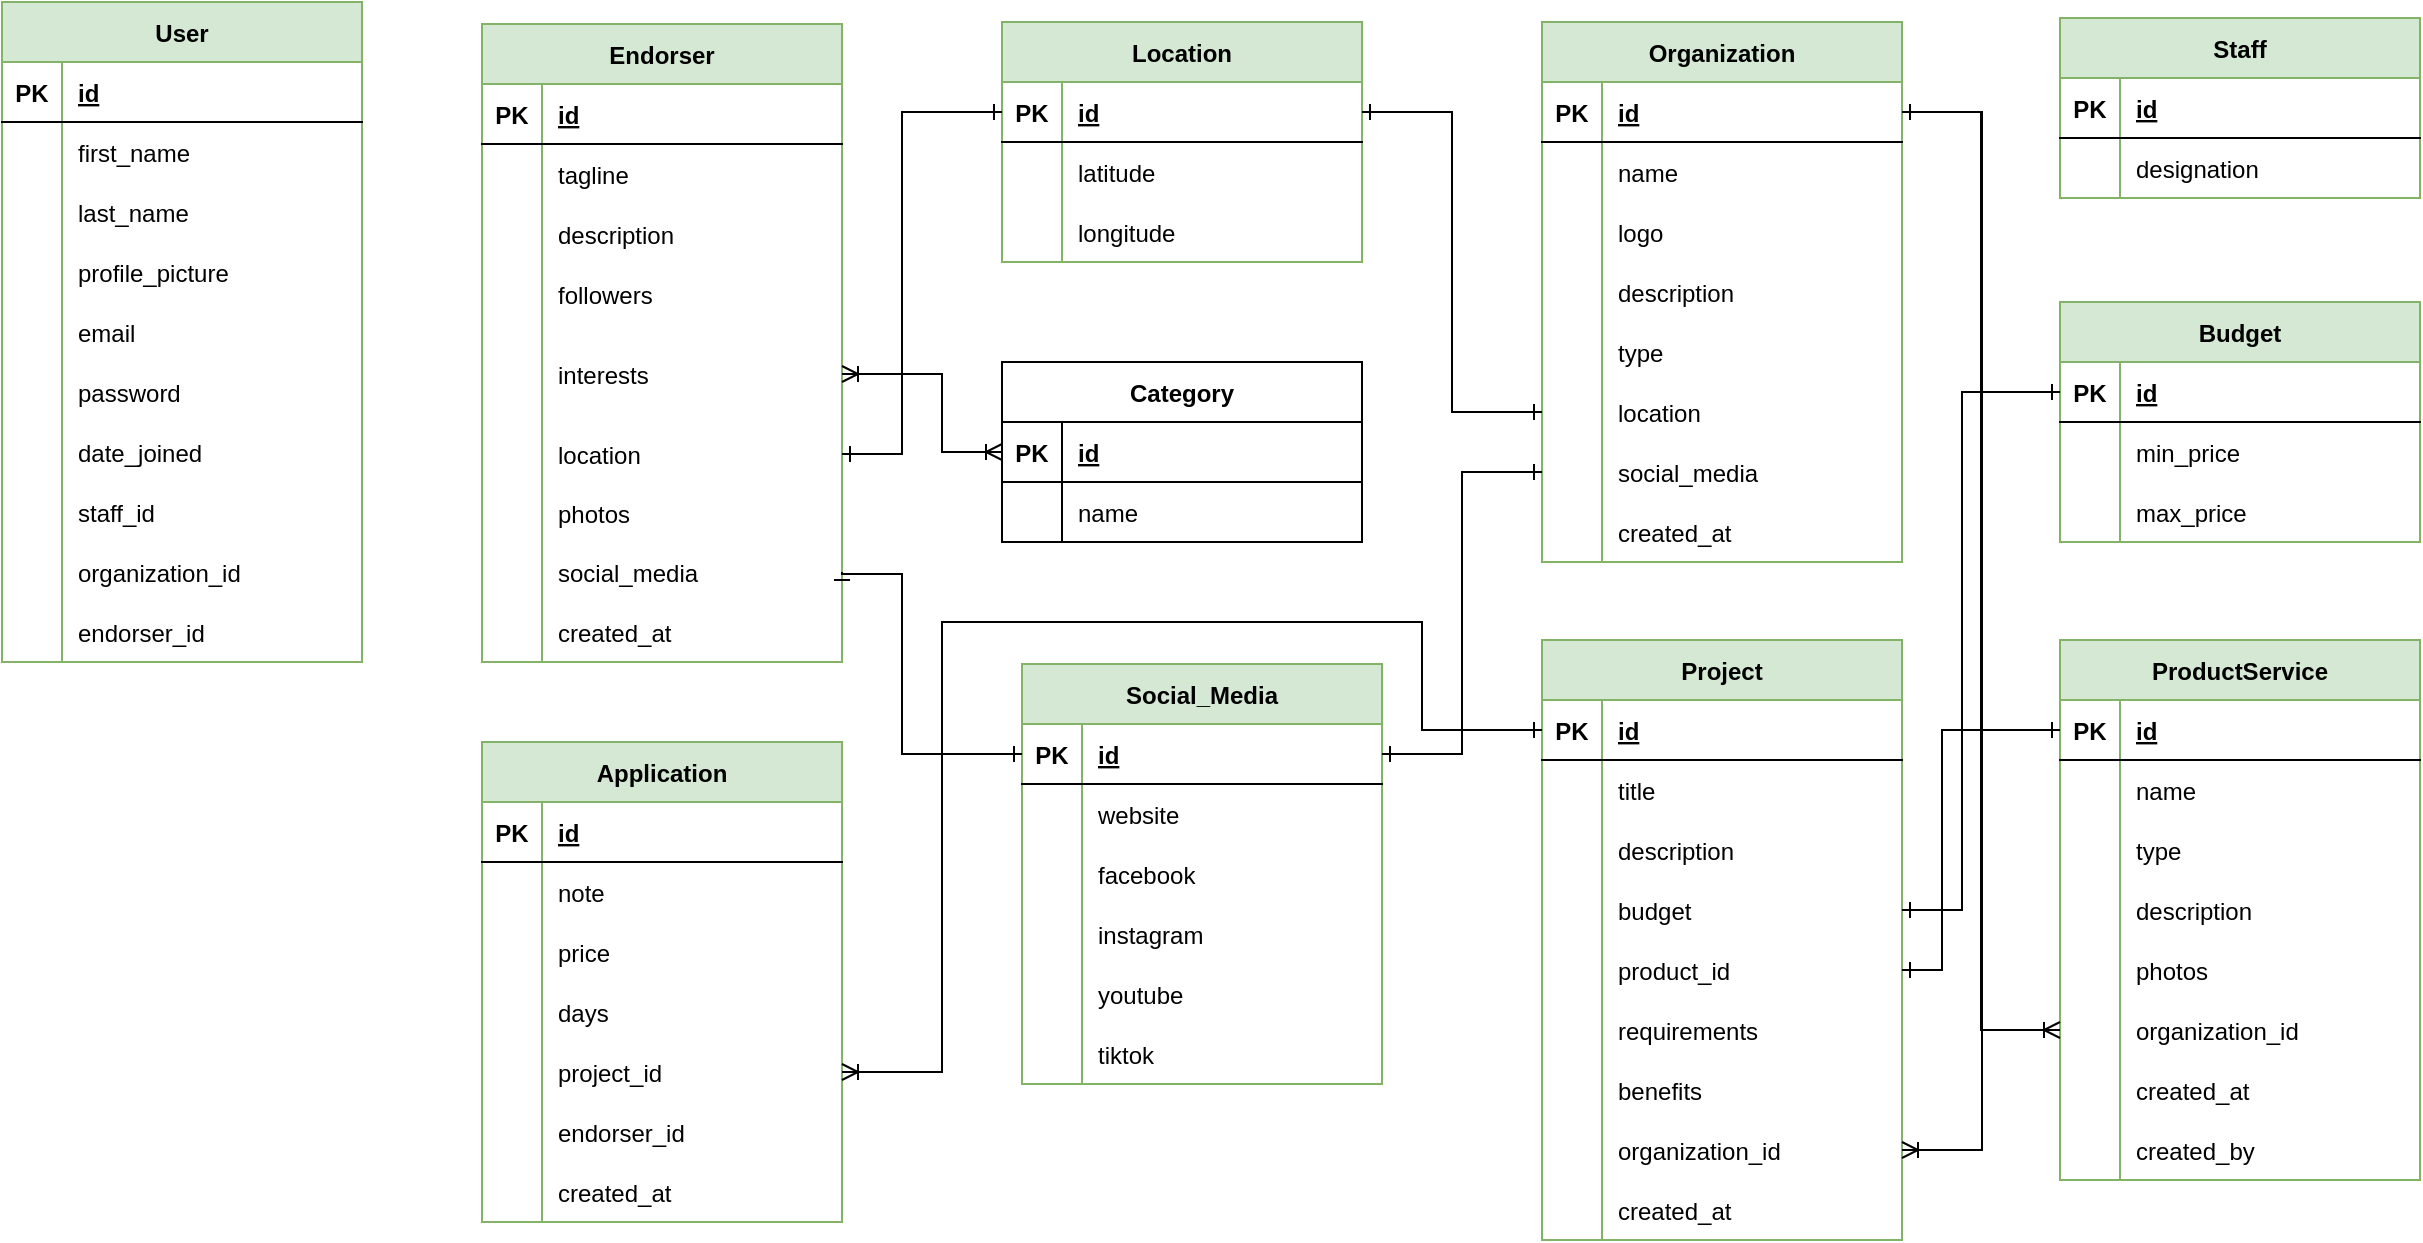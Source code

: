 <mxfile version="20.7.4" type="device"><diagram id="x1gmCWzQt5vzm_PYrzzT" name="Page-1"><mxGraphModel dx="2914" dy="1078" grid="1" gridSize="10" guides="1" tooltips="1" connect="1" arrows="1" fold="1" page="1" pageScale="1" pageWidth="850" pageHeight="1100" math="0" shadow="0"><root><mxCell id="0"/><mxCell id="1" parent="0"/><mxCell id="vpEAaZMxgKAwxqoIpb35-1" value="User" style="shape=table;startSize=30;container=1;collapsible=1;childLayout=tableLayout;fixedRows=1;rowLines=0;fontStyle=1;align=center;resizeLast=1;fillColor=#d5e8d4;strokeColor=#82b366;" vertex="1" parent="1"><mxGeometry x="-30" y="400" width="180" height="330" as="geometry"/></mxCell><mxCell id="vpEAaZMxgKAwxqoIpb35-2" value="" style="shape=tableRow;horizontal=0;startSize=0;swimlaneHead=0;swimlaneBody=0;fillColor=none;collapsible=0;dropTarget=0;points=[[0,0.5],[1,0.5]];portConstraint=eastwest;top=0;left=0;right=0;bottom=1;" vertex="1" parent="vpEAaZMxgKAwxqoIpb35-1"><mxGeometry y="30" width="180" height="30" as="geometry"/></mxCell><mxCell id="vpEAaZMxgKAwxqoIpb35-3" value="PK" style="shape=partialRectangle;connectable=0;fillColor=none;top=0;left=0;bottom=0;right=0;fontStyle=1;overflow=hidden;" vertex="1" parent="vpEAaZMxgKAwxqoIpb35-2"><mxGeometry width="30" height="30" as="geometry"><mxRectangle width="30" height="30" as="alternateBounds"/></mxGeometry></mxCell><mxCell id="vpEAaZMxgKAwxqoIpb35-4" value="id" style="shape=partialRectangle;connectable=0;fillColor=none;top=0;left=0;bottom=0;right=0;align=left;spacingLeft=6;fontStyle=5;overflow=hidden;" vertex="1" parent="vpEAaZMxgKAwxqoIpb35-2"><mxGeometry x="30" width="150" height="30" as="geometry"><mxRectangle width="150" height="30" as="alternateBounds"/></mxGeometry></mxCell><mxCell id="vpEAaZMxgKAwxqoIpb35-5" value="" style="shape=tableRow;horizontal=0;startSize=0;swimlaneHead=0;swimlaneBody=0;fillColor=none;collapsible=0;dropTarget=0;points=[[0,0.5],[1,0.5]];portConstraint=eastwest;top=0;left=0;right=0;bottom=0;" vertex="1" parent="vpEAaZMxgKAwxqoIpb35-1"><mxGeometry y="60" width="180" height="30" as="geometry"/></mxCell><mxCell id="vpEAaZMxgKAwxqoIpb35-6" value="" style="shape=partialRectangle;connectable=0;fillColor=none;top=0;left=0;bottom=0;right=0;editable=1;overflow=hidden;" vertex="1" parent="vpEAaZMxgKAwxqoIpb35-5"><mxGeometry width="30" height="30" as="geometry"><mxRectangle width="30" height="30" as="alternateBounds"/></mxGeometry></mxCell><mxCell id="vpEAaZMxgKAwxqoIpb35-7" value="first_name" style="shape=partialRectangle;connectable=0;fillColor=none;top=0;left=0;bottom=0;right=0;align=left;spacingLeft=6;overflow=hidden;" vertex="1" parent="vpEAaZMxgKAwxqoIpb35-5"><mxGeometry x="30" width="150" height="30" as="geometry"><mxRectangle width="150" height="30" as="alternateBounds"/></mxGeometry></mxCell><mxCell id="vpEAaZMxgKAwxqoIpb35-15" value="" style="shape=tableRow;horizontal=0;startSize=0;swimlaneHead=0;swimlaneBody=0;fillColor=none;collapsible=0;dropTarget=0;points=[[0,0.5],[1,0.5]];portConstraint=eastwest;top=0;left=0;right=0;bottom=0;" vertex="1" parent="vpEAaZMxgKAwxqoIpb35-1"><mxGeometry y="90" width="180" height="30" as="geometry"/></mxCell><mxCell id="vpEAaZMxgKAwxqoIpb35-16" value="" style="shape=partialRectangle;connectable=0;fillColor=none;top=0;left=0;bottom=0;right=0;editable=1;overflow=hidden;" vertex="1" parent="vpEAaZMxgKAwxqoIpb35-15"><mxGeometry width="30" height="30" as="geometry"><mxRectangle width="30" height="30" as="alternateBounds"/></mxGeometry></mxCell><mxCell id="vpEAaZMxgKAwxqoIpb35-17" value="last_name" style="shape=partialRectangle;connectable=0;fillColor=none;top=0;left=0;bottom=0;right=0;align=left;spacingLeft=6;overflow=hidden;" vertex="1" parent="vpEAaZMxgKAwxqoIpb35-15"><mxGeometry x="30" width="150" height="30" as="geometry"><mxRectangle width="150" height="30" as="alternateBounds"/></mxGeometry></mxCell><mxCell id="vpEAaZMxgKAwxqoIpb35-18" value="" style="shape=tableRow;horizontal=0;startSize=0;swimlaneHead=0;swimlaneBody=0;fillColor=none;collapsible=0;dropTarget=0;points=[[0,0.5],[1,0.5]];portConstraint=eastwest;top=0;left=0;right=0;bottom=0;" vertex="1" parent="vpEAaZMxgKAwxqoIpb35-1"><mxGeometry y="120" width="180" height="30" as="geometry"/></mxCell><mxCell id="vpEAaZMxgKAwxqoIpb35-19" value="" style="shape=partialRectangle;connectable=0;fillColor=none;top=0;left=0;bottom=0;right=0;editable=1;overflow=hidden;" vertex="1" parent="vpEAaZMxgKAwxqoIpb35-18"><mxGeometry width="30" height="30" as="geometry"><mxRectangle width="30" height="30" as="alternateBounds"/></mxGeometry></mxCell><mxCell id="vpEAaZMxgKAwxqoIpb35-20" value="profile_picture" style="shape=partialRectangle;connectable=0;fillColor=none;top=0;left=0;bottom=0;right=0;align=left;spacingLeft=6;overflow=hidden;" vertex="1" parent="vpEAaZMxgKAwxqoIpb35-18"><mxGeometry x="30" width="150" height="30" as="geometry"><mxRectangle width="150" height="30" as="alternateBounds"/></mxGeometry></mxCell><mxCell id="vpEAaZMxgKAwxqoIpb35-8" value="" style="shape=tableRow;horizontal=0;startSize=0;swimlaneHead=0;swimlaneBody=0;fillColor=none;collapsible=0;dropTarget=0;points=[[0,0.5],[1,0.5]];portConstraint=eastwest;top=0;left=0;right=0;bottom=0;" vertex="1" parent="vpEAaZMxgKAwxqoIpb35-1"><mxGeometry y="150" width="180" height="30" as="geometry"/></mxCell><mxCell id="vpEAaZMxgKAwxqoIpb35-9" value="" style="shape=partialRectangle;connectable=0;fillColor=none;top=0;left=0;bottom=0;right=0;editable=1;overflow=hidden;" vertex="1" parent="vpEAaZMxgKAwxqoIpb35-8"><mxGeometry width="30" height="30" as="geometry"><mxRectangle width="30" height="30" as="alternateBounds"/></mxGeometry></mxCell><mxCell id="vpEAaZMxgKAwxqoIpb35-10" value="email" style="shape=partialRectangle;connectable=0;fillColor=none;top=0;left=0;bottom=0;right=0;align=left;spacingLeft=6;overflow=hidden;" vertex="1" parent="vpEAaZMxgKAwxqoIpb35-8"><mxGeometry x="30" width="150" height="30" as="geometry"><mxRectangle width="150" height="30" as="alternateBounds"/></mxGeometry></mxCell><mxCell id="vpEAaZMxgKAwxqoIpb35-121" value="" style="shape=tableRow;horizontal=0;startSize=0;swimlaneHead=0;swimlaneBody=0;fillColor=none;collapsible=0;dropTarget=0;points=[[0,0.5],[1,0.5]];portConstraint=eastwest;top=0;left=0;right=0;bottom=0;" vertex="1" parent="vpEAaZMxgKAwxqoIpb35-1"><mxGeometry y="180" width="180" height="30" as="geometry"/></mxCell><mxCell id="vpEAaZMxgKAwxqoIpb35-122" value="" style="shape=partialRectangle;connectable=0;fillColor=none;top=0;left=0;bottom=0;right=0;editable=1;overflow=hidden;" vertex="1" parent="vpEAaZMxgKAwxqoIpb35-121"><mxGeometry width="30" height="30" as="geometry"><mxRectangle width="30" height="30" as="alternateBounds"/></mxGeometry></mxCell><mxCell id="vpEAaZMxgKAwxqoIpb35-123" value="password" style="shape=partialRectangle;connectable=0;fillColor=none;top=0;left=0;bottom=0;right=0;align=left;spacingLeft=6;overflow=hidden;" vertex="1" parent="vpEAaZMxgKAwxqoIpb35-121"><mxGeometry x="30" width="150" height="30" as="geometry"><mxRectangle width="150" height="30" as="alternateBounds"/></mxGeometry></mxCell><mxCell id="vpEAaZMxgKAwxqoIpb35-11" value="" style="shape=tableRow;horizontal=0;startSize=0;swimlaneHead=0;swimlaneBody=0;fillColor=none;collapsible=0;dropTarget=0;points=[[0,0.5],[1,0.5]];portConstraint=eastwest;top=0;left=0;right=0;bottom=0;" vertex="1" parent="vpEAaZMxgKAwxqoIpb35-1"><mxGeometry y="210" width="180" height="30" as="geometry"/></mxCell><mxCell id="vpEAaZMxgKAwxqoIpb35-12" value="" style="shape=partialRectangle;connectable=0;fillColor=none;top=0;left=0;bottom=0;right=0;editable=1;overflow=hidden;" vertex="1" parent="vpEAaZMxgKAwxqoIpb35-11"><mxGeometry width="30" height="30" as="geometry"><mxRectangle width="30" height="30" as="alternateBounds"/></mxGeometry></mxCell><mxCell id="vpEAaZMxgKAwxqoIpb35-13" value="date_joined" style="shape=partialRectangle;connectable=0;fillColor=none;top=0;left=0;bottom=0;right=0;align=left;spacingLeft=6;overflow=hidden;" vertex="1" parent="vpEAaZMxgKAwxqoIpb35-11"><mxGeometry x="30" width="150" height="30" as="geometry"><mxRectangle width="150" height="30" as="alternateBounds"/></mxGeometry></mxCell><mxCell id="vpEAaZMxgKAwxqoIpb35-263" value="" style="shape=tableRow;horizontal=0;startSize=0;swimlaneHead=0;swimlaneBody=0;fillColor=none;collapsible=0;dropTarget=0;points=[[0,0.5],[1,0.5]];portConstraint=eastwest;top=0;left=0;right=0;bottom=0;" vertex="1" parent="vpEAaZMxgKAwxqoIpb35-1"><mxGeometry y="240" width="180" height="30" as="geometry"/></mxCell><mxCell id="vpEAaZMxgKAwxqoIpb35-264" value="" style="shape=partialRectangle;connectable=0;fillColor=none;top=0;left=0;bottom=0;right=0;editable=1;overflow=hidden;" vertex="1" parent="vpEAaZMxgKAwxqoIpb35-263"><mxGeometry width="30" height="30" as="geometry"><mxRectangle width="30" height="30" as="alternateBounds"/></mxGeometry></mxCell><mxCell id="vpEAaZMxgKAwxqoIpb35-265" value="staff_id" style="shape=partialRectangle;connectable=0;fillColor=none;top=0;left=0;bottom=0;right=0;align=left;spacingLeft=6;overflow=hidden;" vertex="1" parent="vpEAaZMxgKAwxqoIpb35-263"><mxGeometry x="30" width="150" height="30" as="geometry"><mxRectangle width="150" height="30" as="alternateBounds"/></mxGeometry></mxCell><mxCell id="vpEAaZMxgKAwxqoIpb35-258" value="" style="shape=tableRow;horizontal=0;startSize=0;swimlaneHead=0;swimlaneBody=0;fillColor=none;collapsible=0;dropTarget=0;points=[[0,0.5],[1,0.5]];portConstraint=eastwest;top=0;left=0;right=0;bottom=0;" vertex="1" parent="vpEAaZMxgKAwxqoIpb35-1"><mxGeometry y="270" width="180" height="30" as="geometry"/></mxCell><mxCell id="vpEAaZMxgKAwxqoIpb35-259" value="" style="shape=partialRectangle;connectable=0;fillColor=none;top=0;left=0;bottom=0;right=0;editable=1;overflow=hidden;" vertex="1" parent="vpEAaZMxgKAwxqoIpb35-258"><mxGeometry width="30" height="30" as="geometry"><mxRectangle width="30" height="30" as="alternateBounds"/></mxGeometry></mxCell><mxCell id="vpEAaZMxgKAwxqoIpb35-260" value="organization_id" style="shape=partialRectangle;connectable=0;fillColor=none;top=0;left=0;bottom=0;right=0;align=left;spacingLeft=6;overflow=hidden;" vertex="1" parent="vpEAaZMxgKAwxqoIpb35-258"><mxGeometry x="30" width="150" height="30" as="geometry"><mxRectangle width="150" height="30" as="alternateBounds"/></mxGeometry></mxCell><mxCell id="vpEAaZMxgKAwxqoIpb35-255" value="" style="shape=tableRow;horizontal=0;startSize=0;swimlaneHead=0;swimlaneBody=0;fillColor=none;collapsible=0;dropTarget=0;points=[[0,0.5],[1,0.5]];portConstraint=eastwest;top=0;left=0;right=0;bottom=0;" vertex="1" parent="vpEAaZMxgKAwxqoIpb35-1"><mxGeometry y="300" width="180" height="30" as="geometry"/></mxCell><mxCell id="vpEAaZMxgKAwxqoIpb35-256" value="" style="shape=partialRectangle;connectable=0;fillColor=none;top=0;left=0;bottom=0;right=0;editable=1;overflow=hidden;" vertex="1" parent="vpEAaZMxgKAwxqoIpb35-255"><mxGeometry width="30" height="30" as="geometry"><mxRectangle width="30" height="30" as="alternateBounds"/></mxGeometry></mxCell><mxCell id="vpEAaZMxgKAwxqoIpb35-257" value="endorser_id" style="shape=partialRectangle;connectable=0;fillColor=none;top=0;left=0;bottom=0;right=0;align=left;spacingLeft=6;overflow=hidden;" vertex="1" parent="vpEAaZMxgKAwxqoIpb35-255"><mxGeometry x="30" width="150" height="30" as="geometry"><mxRectangle width="150" height="30" as="alternateBounds"/></mxGeometry></mxCell><mxCell id="vpEAaZMxgKAwxqoIpb35-21" value="Organization" style="shape=table;startSize=30;container=1;collapsible=1;childLayout=tableLayout;fixedRows=1;rowLines=0;fontStyle=1;align=center;resizeLast=1;fillColor=#d5e8d4;strokeColor=#82b366;" vertex="1" parent="1"><mxGeometry x="740" y="410" width="180" height="270" as="geometry"/></mxCell><mxCell id="vpEAaZMxgKAwxqoIpb35-22" value="" style="shape=tableRow;horizontal=0;startSize=0;swimlaneHead=0;swimlaneBody=0;fillColor=none;collapsible=0;dropTarget=0;points=[[0,0.5],[1,0.5]];portConstraint=eastwest;top=0;left=0;right=0;bottom=1;" vertex="1" parent="vpEAaZMxgKAwxqoIpb35-21"><mxGeometry y="30" width="180" height="30" as="geometry"/></mxCell><mxCell id="vpEAaZMxgKAwxqoIpb35-23" value="PK" style="shape=partialRectangle;connectable=0;fillColor=none;top=0;left=0;bottom=0;right=0;fontStyle=1;overflow=hidden;" vertex="1" parent="vpEAaZMxgKAwxqoIpb35-22"><mxGeometry width="30" height="30" as="geometry"><mxRectangle width="30" height="30" as="alternateBounds"/></mxGeometry></mxCell><mxCell id="vpEAaZMxgKAwxqoIpb35-24" value="id" style="shape=partialRectangle;connectable=0;fillColor=none;top=0;left=0;bottom=0;right=0;align=left;spacingLeft=6;fontStyle=5;overflow=hidden;" vertex="1" parent="vpEAaZMxgKAwxqoIpb35-22"><mxGeometry x="30" width="150" height="30" as="geometry"><mxRectangle width="150" height="30" as="alternateBounds"/></mxGeometry></mxCell><mxCell id="vpEAaZMxgKAwxqoIpb35-25" value="" style="shape=tableRow;horizontal=0;startSize=0;swimlaneHead=0;swimlaneBody=0;fillColor=none;collapsible=0;dropTarget=0;points=[[0,0.5],[1,0.5]];portConstraint=eastwest;top=0;left=0;right=0;bottom=0;" vertex="1" parent="vpEAaZMxgKAwxqoIpb35-21"><mxGeometry y="60" width="180" height="30" as="geometry"/></mxCell><mxCell id="vpEAaZMxgKAwxqoIpb35-26" value="" style="shape=partialRectangle;connectable=0;fillColor=none;top=0;left=0;bottom=0;right=0;editable=1;overflow=hidden;" vertex="1" parent="vpEAaZMxgKAwxqoIpb35-25"><mxGeometry width="30" height="30" as="geometry"><mxRectangle width="30" height="30" as="alternateBounds"/></mxGeometry></mxCell><mxCell id="vpEAaZMxgKAwxqoIpb35-27" value="name" style="shape=partialRectangle;connectable=0;fillColor=none;top=0;left=0;bottom=0;right=0;align=left;spacingLeft=6;overflow=hidden;" vertex="1" parent="vpEAaZMxgKAwxqoIpb35-25"><mxGeometry x="30" width="150" height="30" as="geometry"><mxRectangle width="150" height="30" as="alternateBounds"/></mxGeometry></mxCell><mxCell id="vpEAaZMxgKAwxqoIpb35-28" value="" style="shape=tableRow;horizontal=0;startSize=0;swimlaneHead=0;swimlaneBody=0;fillColor=none;collapsible=0;dropTarget=0;points=[[0,0.5],[1,0.5]];portConstraint=eastwest;top=0;left=0;right=0;bottom=0;" vertex="1" parent="vpEAaZMxgKAwxqoIpb35-21"><mxGeometry y="90" width="180" height="30" as="geometry"/></mxCell><mxCell id="vpEAaZMxgKAwxqoIpb35-29" value="" style="shape=partialRectangle;connectable=0;fillColor=none;top=0;left=0;bottom=0;right=0;editable=1;overflow=hidden;" vertex="1" parent="vpEAaZMxgKAwxqoIpb35-28"><mxGeometry width="30" height="30" as="geometry"><mxRectangle width="30" height="30" as="alternateBounds"/></mxGeometry></mxCell><mxCell id="vpEAaZMxgKAwxqoIpb35-30" value="logo" style="shape=partialRectangle;connectable=0;fillColor=none;top=0;left=0;bottom=0;right=0;align=left;spacingLeft=6;overflow=hidden;" vertex="1" parent="vpEAaZMxgKAwxqoIpb35-28"><mxGeometry x="30" width="150" height="30" as="geometry"><mxRectangle width="150" height="30" as="alternateBounds"/></mxGeometry></mxCell><mxCell id="vpEAaZMxgKAwxqoIpb35-40" value="" style="shape=tableRow;horizontal=0;startSize=0;swimlaneHead=0;swimlaneBody=0;fillColor=none;collapsible=0;dropTarget=0;points=[[0,0.5],[1,0.5]];portConstraint=eastwest;top=0;left=0;right=0;bottom=0;" vertex="1" parent="vpEAaZMxgKAwxqoIpb35-21"><mxGeometry y="120" width="180" height="30" as="geometry"/></mxCell><mxCell id="vpEAaZMxgKAwxqoIpb35-41" value="" style="shape=partialRectangle;connectable=0;fillColor=none;top=0;left=0;bottom=0;right=0;editable=1;overflow=hidden;" vertex="1" parent="vpEAaZMxgKAwxqoIpb35-40"><mxGeometry width="30" height="30" as="geometry"><mxRectangle width="30" height="30" as="alternateBounds"/></mxGeometry></mxCell><mxCell id="vpEAaZMxgKAwxqoIpb35-42" value="description" style="shape=partialRectangle;connectable=0;fillColor=none;top=0;left=0;bottom=0;right=0;align=left;spacingLeft=6;overflow=hidden;" vertex="1" parent="vpEAaZMxgKAwxqoIpb35-40"><mxGeometry x="30" width="150" height="30" as="geometry"><mxRectangle width="150" height="30" as="alternateBounds"/></mxGeometry></mxCell><mxCell id="vpEAaZMxgKAwxqoIpb35-43" value="" style="shape=tableRow;horizontal=0;startSize=0;swimlaneHead=0;swimlaneBody=0;fillColor=none;collapsible=0;dropTarget=0;points=[[0,0.5],[1,0.5]];portConstraint=eastwest;top=0;left=0;right=0;bottom=0;" vertex="1" parent="vpEAaZMxgKAwxqoIpb35-21"><mxGeometry y="150" width="180" height="30" as="geometry"/></mxCell><mxCell id="vpEAaZMxgKAwxqoIpb35-44" value="" style="shape=partialRectangle;connectable=0;fillColor=none;top=0;left=0;bottom=0;right=0;editable=1;overflow=hidden;" vertex="1" parent="vpEAaZMxgKAwxqoIpb35-43"><mxGeometry width="30" height="30" as="geometry"><mxRectangle width="30" height="30" as="alternateBounds"/></mxGeometry></mxCell><mxCell id="vpEAaZMxgKAwxqoIpb35-45" value="type" style="shape=partialRectangle;connectable=0;fillColor=none;top=0;left=0;bottom=0;right=0;align=left;spacingLeft=6;overflow=hidden;" vertex="1" parent="vpEAaZMxgKAwxqoIpb35-43"><mxGeometry x="30" width="150" height="30" as="geometry"><mxRectangle width="150" height="30" as="alternateBounds"/></mxGeometry></mxCell><mxCell id="vpEAaZMxgKAwxqoIpb35-31" value="" style="shape=tableRow;horizontal=0;startSize=0;swimlaneHead=0;swimlaneBody=0;fillColor=none;collapsible=0;dropTarget=0;points=[[0,0.5],[1,0.5]];portConstraint=eastwest;top=0;left=0;right=0;bottom=0;" vertex="1" parent="vpEAaZMxgKAwxqoIpb35-21"><mxGeometry y="180" width="180" height="30" as="geometry"/></mxCell><mxCell id="vpEAaZMxgKAwxqoIpb35-32" value="" style="shape=partialRectangle;connectable=0;fillColor=none;top=0;left=0;bottom=0;right=0;editable=1;overflow=hidden;" vertex="1" parent="vpEAaZMxgKAwxqoIpb35-31"><mxGeometry width="30" height="30" as="geometry"><mxRectangle width="30" height="30" as="alternateBounds"/></mxGeometry></mxCell><mxCell id="vpEAaZMxgKAwxqoIpb35-33" value="location" style="shape=partialRectangle;connectable=0;fillColor=none;top=0;left=0;bottom=0;right=0;align=left;spacingLeft=6;overflow=hidden;" vertex="1" parent="vpEAaZMxgKAwxqoIpb35-31"><mxGeometry x="30" width="150" height="30" as="geometry"><mxRectangle width="150" height="30" as="alternateBounds"/></mxGeometry></mxCell><mxCell id="vpEAaZMxgKAwxqoIpb35-34" value="" style="shape=tableRow;horizontal=0;startSize=0;swimlaneHead=0;swimlaneBody=0;fillColor=none;collapsible=0;dropTarget=0;points=[[0,0.5],[1,0.5]];portConstraint=eastwest;top=0;left=0;right=0;bottom=0;" vertex="1" parent="vpEAaZMxgKAwxqoIpb35-21"><mxGeometry y="210" width="180" height="30" as="geometry"/></mxCell><mxCell id="vpEAaZMxgKAwxqoIpb35-35" value="" style="shape=partialRectangle;connectable=0;fillColor=none;top=0;left=0;bottom=0;right=0;editable=1;overflow=hidden;" vertex="1" parent="vpEAaZMxgKAwxqoIpb35-34"><mxGeometry width="30" height="30" as="geometry"><mxRectangle width="30" height="30" as="alternateBounds"/></mxGeometry></mxCell><mxCell id="vpEAaZMxgKAwxqoIpb35-36" value="social_media" style="shape=partialRectangle;connectable=0;fillColor=none;top=0;left=0;bottom=0;right=0;align=left;spacingLeft=6;overflow=hidden;" vertex="1" parent="vpEAaZMxgKAwxqoIpb35-34"><mxGeometry x="30" width="150" height="30" as="geometry"><mxRectangle width="150" height="30" as="alternateBounds"/></mxGeometry></mxCell><mxCell id="vpEAaZMxgKAwxqoIpb35-37" value="" style="shape=tableRow;horizontal=0;startSize=0;swimlaneHead=0;swimlaneBody=0;fillColor=none;collapsible=0;dropTarget=0;points=[[0,0.5],[1,0.5]];portConstraint=eastwest;top=0;left=0;right=0;bottom=0;" vertex="1" parent="vpEAaZMxgKAwxqoIpb35-21"><mxGeometry y="240" width="180" height="30" as="geometry"/></mxCell><mxCell id="vpEAaZMxgKAwxqoIpb35-38" value="" style="shape=partialRectangle;connectable=0;fillColor=none;top=0;left=0;bottom=0;right=0;editable=1;overflow=hidden;" vertex="1" parent="vpEAaZMxgKAwxqoIpb35-37"><mxGeometry width="30" height="30" as="geometry"><mxRectangle width="30" height="30" as="alternateBounds"/></mxGeometry></mxCell><mxCell id="vpEAaZMxgKAwxqoIpb35-39" value="created_at" style="shape=partialRectangle;connectable=0;fillColor=none;top=0;left=0;bottom=0;right=0;align=left;spacingLeft=6;overflow=hidden;" vertex="1" parent="vpEAaZMxgKAwxqoIpb35-37"><mxGeometry x="30" width="150" height="30" as="geometry"><mxRectangle width="150" height="30" as="alternateBounds"/></mxGeometry></mxCell><mxCell id="vpEAaZMxgKAwxqoIpb35-46" value="Social_Media" style="shape=table;startSize=30;container=1;collapsible=1;childLayout=tableLayout;fixedRows=1;rowLines=0;fontStyle=1;align=center;resizeLast=1;fillColor=#d5e8d4;strokeColor=#82b366;" vertex="1" parent="1"><mxGeometry x="480" y="731" width="180" height="210" as="geometry"/></mxCell><mxCell id="vpEAaZMxgKAwxqoIpb35-47" value="" style="shape=tableRow;horizontal=0;startSize=0;swimlaneHead=0;swimlaneBody=0;fillColor=none;collapsible=0;dropTarget=0;points=[[0,0.5],[1,0.5]];portConstraint=eastwest;top=0;left=0;right=0;bottom=1;" vertex="1" parent="vpEAaZMxgKAwxqoIpb35-46"><mxGeometry y="30" width="180" height="30" as="geometry"/></mxCell><mxCell id="vpEAaZMxgKAwxqoIpb35-48" value="PK" style="shape=partialRectangle;connectable=0;fillColor=none;top=0;left=0;bottom=0;right=0;fontStyle=1;overflow=hidden;" vertex="1" parent="vpEAaZMxgKAwxqoIpb35-47"><mxGeometry width="30" height="30" as="geometry"><mxRectangle width="30" height="30" as="alternateBounds"/></mxGeometry></mxCell><mxCell id="vpEAaZMxgKAwxqoIpb35-49" value="id" style="shape=partialRectangle;connectable=0;fillColor=none;top=0;left=0;bottom=0;right=0;align=left;spacingLeft=6;fontStyle=5;overflow=hidden;" vertex="1" parent="vpEAaZMxgKAwxqoIpb35-47"><mxGeometry x="30" width="150" height="30" as="geometry"><mxRectangle width="150" height="30" as="alternateBounds"/></mxGeometry></mxCell><mxCell id="vpEAaZMxgKAwxqoIpb35-50" value="" style="shape=tableRow;horizontal=0;startSize=0;swimlaneHead=0;swimlaneBody=0;fillColor=none;collapsible=0;dropTarget=0;points=[[0,0.5],[1,0.5]];portConstraint=eastwest;top=0;left=0;right=0;bottom=0;" vertex="1" parent="vpEAaZMxgKAwxqoIpb35-46"><mxGeometry y="60" width="180" height="30" as="geometry"/></mxCell><mxCell id="vpEAaZMxgKAwxqoIpb35-51" value="" style="shape=partialRectangle;connectable=0;fillColor=none;top=0;left=0;bottom=0;right=0;editable=1;overflow=hidden;" vertex="1" parent="vpEAaZMxgKAwxqoIpb35-50"><mxGeometry width="30" height="30" as="geometry"><mxRectangle width="30" height="30" as="alternateBounds"/></mxGeometry></mxCell><mxCell id="vpEAaZMxgKAwxqoIpb35-52" value="website" style="shape=partialRectangle;connectable=0;fillColor=none;top=0;left=0;bottom=0;right=0;align=left;spacingLeft=6;overflow=hidden;" vertex="1" parent="vpEAaZMxgKAwxqoIpb35-50"><mxGeometry x="30" width="150" height="30" as="geometry"><mxRectangle width="150" height="30" as="alternateBounds"/></mxGeometry></mxCell><mxCell id="vpEAaZMxgKAwxqoIpb35-71" value="" style="shape=tableRow;horizontal=0;startSize=0;swimlaneHead=0;swimlaneBody=0;fillColor=none;collapsible=0;dropTarget=0;points=[[0,0.5],[1,0.5]];portConstraint=eastwest;top=0;left=0;right=0;bottom=0;" vertex="1" parent="vpEAaZMxgKAwxqoIpb35-46"><mxGeometry y="90" width="180" height="30" as="geometry"/></mxCell><mxCell id="vpEAaZMxgKAwxqoIpb35-72" value="" style="shape=partialRectangle;connectable=0;fillColor=none;top=0;left=0;bottom=0;right=0;editable=1;overflow=hidden;" vertex="1" parent="vpEAaZMxgKAwxqoIpb35-71"><mxGeometry width="30" height="30" as="geometry"><mxRectangle width="30" height="30" as="alternateBounds"/></mxGeometry></mxCell><mxCell id="vpEAaZMxgKAwxqoIpb35-73" value="facebook" style="shape=partialRectangle;connectable=0;fillColor=none;top=0;left=0;bottom=0;right=0;align=left;spacingLeft=6;overflow=hidden;" vertex="1" parent="vpEAaZMxgKAwxqoIpb35-71"><mxGeometry x="30" width="150" height="30" as="geometry"><mxRectangle width="150" height="30" as="alternateBounds"/></mxGeometry></mxCell><mxCell id="vpEAaZMxgKAwxqoIpb35-53" value="" style="shape=tableRow;horizontal=0;startSize=0;swimlaneHead=0;swimlaneBody=0;fillColor=none;collapsible=0;dropTarget=0;points=[[0,0.5],[1,0.5]];portConstraint=eastwest;top=0;left=0;right=0;bottom=0;" vertex="1" parent="vpEAaZMxgKAwxqoIpb35-46"><mxGeometry y="120" width="180" height="30" as="geometry"/></mxCell><mxCell id="vpEAaZMxgKAwxqoIpb35-54" value="" style="shape=partialRectangle;connectable=0;fillColor=none;top=0;left=0;bottom=0;right=0;editable=1;overflow=hidden;" vertex="1" parent="vpEAaZMxgKAwxqoIpb35-53"><mxGeometry width="30" height="30" as="geometry"><mxRectangle width="30" height="30" as="alternateBounds"/></mxGeometry></mxCell><mxCell id="vpEAaZMxgKAwxqoIpb35-55" value="instagram" style="shape=partialRectangle;connectable=0;fillColor=none;top=0;left=0;bottom=0;right=0;align=left;spacingLeft=6;overflow=hidden;" vertex="1" parent="vpEAaZMxgKAwxqoIpb35-53"><mxGeometry x="30" width="150" height="30" as="geometry"><mxRectangle width="150" height="30" as="alternateBounds"/></mxGeometry></mxCell><mxCell id="vpEAaZMxgKAwxqoIpb35-74" value="" style="shape=tableRow;horizontal=0;startSize=0;swimlaneHead=0;swimlaneBody=0;fillColor=none;collapsible=0;dropTarget=0;points=[[0,0.5],[1,0.5]];portConstraint=eastwest;top=0;left=0;right=0;bottom=0;" vertex="1" parent="vpEAaZMxgKAwxqoIpb35-46"><mxGeometry y="150" width="180" height="30" as="geometry"/></mxCell><mxCell id="vpEAaZMxgKAwxqoIpb35-75" value="" style="shape=partialRectangle;connectable=0;fillColor=none;top=0;left=0;bottom=0;right=0;editable=1;overflow=hidden;" vertex="1" parent="vpEAaZMxgKAwxqoIpb35-74"><mxGeometry width="30" height="30" as="geometry"><mxRectangle width="30" height="30" as="alternateBounds"/></mxGeometry></mxCell><mxCell id="vpEAaZMxgKAwxqoIpb35-76" value="youtube" style="shape=partialRectangle;connectable=0;fillColor=none;top=0;left=0;bottom=0;right=0;align=left;spacingLeft=6;overflow=hidden;" vertex="1" parent="vpEAaZMxgKAwxqoIpb35-74"><mxGeometry x="30" width="150" height="30" as="geometry"><mxRectangle width="150" height="30" as="alternateBounds"/></mxGeometry></mxCell><mxCell id="vpEAaZMxgKAwxqoIpb35-56" value="" style="shape=tableRow;horizontal=0;startSize=0;swimlaneHead=0;swimlaneBody=0;fillColor=none;collapsible=0;dropTarget=0;points=[[0,0.5],[1,0.5]];portConstraint=eastwest;top=0;left=0;right=0;bottom=0;" vertex="1" parent="vpEAaZMxgKAwxqoIpb35-46"><mxGeometry y="180" width="180" height="30" as="geometry"/></mxCell><mxCell id="vpEAaZMxgKAwxqoIpb35-57" value="" style="shape=partialRectangle;connectable=0;fillColor=none;top=0;left=0;bottom=0;right=0;editable=1;overflow=hidden;" vertex="1" parent="vpEAaZMxgKAwxqoIpb35-56"><mxGeometry width="30" height="30" as="geometry"><mxRectangle width="30" height="30" as="alternateBounds"/></mxGeometry></mxCell><mxCell id="vpEAaZMxgKAwxqoIpb35-58" value="tiktok" style="shape=partialRectangle;connectable=0;fillColor=none;top=0;left=0;bottom=0;right=0;align=left;spacingLeft=6;overflow=hidden;" vertex="1" parent="vpEAaZMxgKAwxqoIpb35-56"><mxGeometry x="30" width="150" height="30" as="geometry"><mxRectangle width="150" height="30" as="alternateBounds"/></mxGeometry></mxCell><mxCell id="vpEAaZMxgKAwxqoIpb35-77" value="Endorser" style="shape=table;startSize=30;container=1;collapsible=1;childLayout=tableLayout;fixedRows=1;rowLines=0;fontStyle=1;align=center;resizeLast=1;fillColor=#d5e8d4;strokeColor=#82b366;" vertex="1" parent="1"><mxGeometry x="210" y="411" width="180" height="319" as="geometry"/></mxCell><mxCell id="vpEAaZMxgKAwxqoIpb35-78" value="" style="shape=tableRow;horizontal=0;startSize=0;swimlaneHead=0;swimlaneBody=0;fillColor=none;collapsible=0;dropTarget=0;points=[[0,0.5],[1,0.5]];portConstraint=eastwest;top=0;left=0;right=0;bottom=1;" vertex="1" parent="vpEAaZMxgKAwxqoIpb35-77"><mxGeometry y="30" width="180" height="30" as="geometry"/></mxCell><mxCell id="vpEAaZMxgKAwxqoIpb35-79" value="PK" style="shape=partialRectangle;connectable=0;fillColor=none;top=0;left=0;bottom=0;right=0;fontStyle=1;overflow=hidden;" vertex="1" parent="vpEAaZMxgKAwxqoIpb35-78"><mxGeometry width="30" height="30" as="geometry"><mxRectangle width="30" height="30" as="alternateBounds"/></mxGeometry></mxCell><mxCell id="vpEAaZMxgKAwxqoIpb35-80" value="id" style="shape=partialRectangle;connectable=0;fillColor=none;top=0;left=0;bottom=0;right=0;align=left;spacingLeft=6;fontStyle=5;overflow=hidden;" vertex="1" parent="vpEAaZMxgKAwxqoIpb35-78"><mxGeometry x="30" width="150" height="30" as="geometry"><mxRectangle width="150" height="30" as="alternateBounds"/></mxGeometry></mxCell><mxCell id="vpEAaZMxgKAwxqoIpb35-81" value="" style="shape=tableRow;horizontal=0;startSize=0;swimlaneHead=0;swimlaneBody=0;fillColor=none;collapsible=0;dropTarget=0;points=[[0,0.5],[1,0.5]];portConstraint=eastwest;top=0;left=0;right=0;bottom=0;" vertex="1" parent="vpEAaZMxgKAwxqoIpb35-77"><mxGeometry y="60" width="180" height="30" as="geometry"/></mxCell><mxCell id="vpEAaZMxgKAwxqoIpb35-82" value="" style="shape=partialRectangle;connectable=0;fillColor=none;top=0;left=0;bottom=0;right=0;editable=1;overflow=hidden;" vertex="1" parent="vpEAaZMxgKAwxqoIpb35-81"><mxGeometry width="30" height="30" as="geometry"><mxRectangle width="30" height="30" as="alternateBounds"/></mxGeometry></mxCell><mxCell id="vpEAaZMxgKAwxqoIpb35-83" value="tagline" style="shape=partialRectangle;connectable=0;fillColor=none;top=0;left=0;bottom=0;right=0;align=left;spacingLeft=6;overflow=hidden;" vertex="1" parent="vpEAaZMxgKAwxqoIpb35-81"><mxGeometry x="30" width="150" height="30" as="geometry"><mxRectangle width="150" height="30" as="alternateBounds"/></mxGeometry></mxCell><mxCell id="vpEAaZMxgKAwxqoIpb35-124" value="" style="shape=tableRow;horizontal=0;startSize=0;swimlaneHead=0;swimlaneBody=0;fillColor=none;collapsible=0;dropTarget=0;points=[[0,0.5],[1,0.5]];portConstraint=eastwest;top=0;left=0;right=0;bottom=0;" vertex="1" parent="vpEAaZMxgKAwxqoIpb35-77"><mxGeometry y="90" width="180" height="30" as="geometry"/></mxCell><mxCell id="vpEAaZMxgKAwxqoIpb35-125" value="" style="shape=partialRectangle;connectable=0;fillColor=none;top=0;left=0;bottom=0;right=0;editable=1;overflow=hidden;" vertex="1" parent="vpEAaZMxgKAwxqoIpb35-124"><mxGeometry width="30" height="30" as="geometry"><mxRectangle width="30" height="30" as="alternateBounds"/></mxGeometry></mxCell><mxCell id="vpEAaZMxgKAwxqoIpb35-126" value="description" style="shape=partialRectangle;connectable=0;fillColor=none;top=0;left=0;bottom=0;right=0;align=left;spacingLeft=6;overflow=hidden;" vertex="1" parent="vpEAaZMxgKAwxqoIpb35-124"><mxGeometry x="30" width="150" height="30" as="geometry"><mxRectangle width="150" height="30" as="alternateBounds"/></mxGeometry></mxCell><mxCell id="vpEAaZMxgKAwxqoIpb35-84" value="" style="shape=tableRow;horizontal=0;startSize=0;swimlaneHead=0;swimlaneBody=0;fillColor=none;collapsible=0;dropTarget=0;points=[[0,0.5],[1,0.5]];portConstraint=eastwest;top=0;left=0;right=0;bottom=0;" vertex="1" parent="vpEAaZMxgKAwxqoIpb35-77"><mxGeometry y="120" width="180" height="30" as="geometry"/></mxCell><mxCell id="vpEAaZMxgKAwxqoIpb35-85" value="" style="shape=partialRectangle;connectable=0;fillColor=none;top=0;left=0;bottom=0;right=0;editable=1;overflow=hidden;" vertex="1" parent="vpEAaZMxgKAwxqoIpb35-84"><mxGeometry width="30" height="30" as="geometry"><mxRectangle width="30" height="30" as="alternateBounds"/></mxGeometry></mxCell><mxCell id="vpEAaZMxgKAwxqoIpb35-86" value="followers" style="shape=partialRectangle;connectable=0;fillColor=none;top=0;left=0;bottom=0;right=0;align=left;spacingLeft=6;overflow=hidden;" vertex="1" parent="vpEAaZMxgKAwxqoIpb35-84"><mxGeometry x="30" width="150" height="30" as="geometry"><mxRectangle width="150" height="30" as="alternateBounds"/></mxGeometry></mxCell><mxCell id="vpEAaZMxgKAwxqoIpb35-87" value="" style="shape=tableRow;horizontal=0;startSize=0;swimlaneHead=0;swimlaneBody=0;fillColor=none;collapsible=0;dropTarget=0;points=[[0,0.5],[1,0.5]];portConstraint=eastwest;top=0;left=0;right=0;bottom=0;" vertex="1" parent="vpEAaZMxgKAwxqoIpb35-77"><mxGeometry y="150" width="180" height="50" as="geometry"/></mxCell><mxCell id="vpEAaZMxgKAwxqoIpb35-88" value="" style="shape=partialRectangle;connectable=0;fillColor=none;top=0;left=0;bottom=0;right=0;editable=1;overflow=hidden;" vertex="1" parent="vpEAaZMxgKAwxqoIpb35-87"><mxGeometry width="30" height="50" as="geometry"><mxRectangle width="30" height="50" as="alternateBounds"/></mxGeometry></mxCell><mxCell id="vpEAaZMxgKAwxqoIpb35-89" value="interests" style="shape=partialRectangle;connectable=0;fillColor=none;top=0;left=0;bottom=0;right=0;align=left;spacingLeft=6;overflow=hidden;" vertex="1" parent="vpEAaZMxgKAwxqoIpb35-87"><mxGeometry x="30" width="150" height="50" as="geometry"><mxRectangle width="150" height="50" as="alternateBounds"/></mxGeometry></mxCell><mxCell id="vpEAaZMxgKAwxqoIpb35-90" value="" style="shape=tableRow;horizontal=0;startSize=0;swimlaneHead=0;swimlaneBody=0;fillColor=none;collapsible=0;dropTarget=0;points=[[0,0.5],[1,0.5]];portConstraint=eastwest;top=0;left=0;right=0;bottom=0;" vertex="1" parent="vpEAaZMxgKAwxqoIpb35-77"><mxGeometry y="200" width="180" height="30" as="geometry"/></mxCell><mxCell id="vpEAaZMxgKAwxqoIpb35-91" value="" style="shape=partialRectangle;connectable=0;fillColor=none;top=0;left=0;bottom=0;right=0;editable=1;overflow=hidden;" vertex="1" parent="vpEAaZMxgKAwxqoIpb35-90"><mxGeometry width="30" height="30" as="geometry"><mxRectangle width="30" height="30" as="alternateBounds"/></mxGeometry></mxCell><mxCell id="vpEAaZMxgKAwxqoIpb35-92" value="location" style="shape=partialRectangle;connectable=0;fillColor=none;top=0;left=0;bottom=0;right=0;align=left;spacingLeft=6;overflow=hidden;" vertex="1" parent="vpEAaZMxgKAwxqoIpb35-90"><mxGeometry x="30" width="150" height="30" as="geometry"><mxRectangle width="150" height="30" as="alternateBounds"/></mxGeometry></mxCell><mxCell id="vpEAaZMxgKAwxqoIpb35-93" value="" style="shape=tableRow;horizontal=0;startSize=0;swimlaneHead=0;swimlaneBody=0;fillColor=none;collapsible=0;dropTarget=0;points=[[0,0.5],[1,0.5]];portConstraint=eastwest;top=0;left=0;right=0;bottom=0;" vertex="1" parent="vpEAaZMxgKAwxqoIpb35-77"><mxGeometry y="230" width="180" height="29" as="geometry"/></mxCell><mxCell id="vpEAaZMxgKAwxqoIpb35-94" value="" style="shape=partialRectangle;connectable=0;fillColor=none;top=0;left=0;bottom=0;right=0;editable=1;overflow=hidden;" vertex="1" parent="vpEAaZMxgKAwxqoIpb35-93"><mxGeometry width="30" height="29" as="geometry"><mxRectangle width="30" height="29" as="alternateBounds"/></mxGeometry></mxCell><mxCell id="vpEAaZMxgKAwxqoIpb35-95" value="photos" style="shape=partialRectangle;connectable=0;fillColor=none;top=0;left=0;bottom=0;right=0;align=left;spacingLeft=6;overflow=hidden;" vertex="1" parent="vpEAaZMxgKAwxqoIpb35-93"><mxGeometry x="30" width="150" height="29" as="geometry"><mxRectangle width="150" height="29" as="alternateBounds"/></mxGeometry></mxCell><mxCell id="vpEAaZMxgKAwxqoIpb35-115" value="" style="shape=tableRow;horizontal=0;startSize=0;swimlaneHead=0;swimlaneBody=0;fillColor=none;collapsible=0;dropTarget=0;points=[[0,0.5],[1,0.5]];portConstraint=eastwest;top=0;left=0;right=0;bottom=0;" vertex="1" parent="vpEAaZMxgKAwxqoIpb35-77"><mxGeometry y="259" width="180" height="30" as="geometry"/></mxCell><mxCell id="vpEAaZMxgKAwxqoIpb35-116" value="" style="shape=partialRectangle;connectable=0;fillColor=none;top=0;left=0;bottom=0;right=0;editable=1;overflow=hidden;" vertex="1" parent="vpEAaZMxgKAwxqoIpb35-115"><mxGeometry width="30" height="30" as="geometry"><mxRectangle width="30" height="30" as="alternateBounds"/></mxGeometry></mxCell><mxCell id="vpEAaZMxgKAwxqoIpb35-117" value="social_media" style="shape=partialRectangle;connectable=0;fillColor=none;top=0;left=0;bottom=0;right=0;align=left;spacingLeft=6;overflow=hidden;" vertex="1" parent="vpEAaZMxgKAwxqoIpb35-115"><mxGeometry x="30" width="150" height="30" as="geometry"><mxRectangle width="150" height="30" as="alternateBounds"/></mxGeometry></mxCell><mxCell id="vpEAaZMxgKAwxqoIpb35-183" value="" style="shape=tableRow;horizontal=0;startSize=0;swimlaneHead=0;swimlaneBody=0;fillColor=none;collapsible=0;dropTarget=0;points=[[0,0.5],[1,0.5]];portConstraint=eastwest;top=0;left=0;right=0;bottom=0;" vertex="1" parent="vpEAaZMxgKAwxqoIpb35-77"><mxGeometry y="289" width="180" height="30" as="geometry"/></mxCell><mxCell id="vpEAaZMxgKAwxqoIpb35-184" value="" style="shape=partialRectangle;connectable=0;fillColor=none;top=0;left=0;bottom=0;right=0;editable=1;overflow=hidden;" vertex="1" parent="vpEAaZMxgKAwxqoIpb35-183"><mxGeometry width="30" height="30" as="geometry"><mxRectangle width="30" height="30" as="alternateBounds"/></mxGeometry></mxCell><mxCell id="vpEAaZMxgKAwxqoIpb35-185" value="created_at" style="shape=partialRectangle;connectable=0;fillColor=none;top=0;left=0;bottom=0;right=0;align=left;spacingLeft=6;overflow=hidden;" vertex="1" parent="vpEAaZMxgKAwxqoIpb35-183"><mxGeometry x="30" width="150" height="30" as="geometry"><mxRectangle width="150" height="30" as="alternateBounds"/></mxGeometry></mxCell><mxCell id="vpEAaZMxgKAwxqoIpb35-96" value="ProductService" style="shape=table;startSize=30;container=1;collapsible=1;childLayout=tableLayout;fixedRows=1;rowLines=0;fontStyle=1;align=center;resizeLast=1;fillColor=#d5e8d4;strokeColor=#82b366;" vertex="1" parent="1"><mxGeometry x="999" y="719" width="180" height="270" as="geometry"/></mxCell><mxCell id="vpEAaZMxgKAwxqoIpb35-97" value="" style="shape=tableRow;horizontal=0;startSize=0;swimlaneHead=0;swimlaneBody=0;fillColor=none;collapsible=0;dropTarget=0;points=[[0,0.5],[1,0.5]];portConstraint=eastwest;top=0;left=0;right=0;bottom=1;" vertex="1" parent="vpEAaZMxgKAwxqoIpb35-96"><mxGeometry y="30" width="180" height="30" as="geometry"/></mxCell><mxCell id="vpEAaZMxgKAwxqoIpb35-98" value="PK" style="shape=partialRectangle;connectable=0;fillColor=none;top=0;left=0;bottom=0;right=0;fontStyle=1;overflow=hidden;" vertex="1" parent="vpEAaZMxgKAwxqoIpb35-97"><mxGeometry width="30" height="30" as="geometry"><mxRectangle width="30" height="30" as="alternateBounds"/></mxGeometry></mxCell><mxCell id="vpEAaZMxgKAwxqoIpb35-99" value="id" style="shape=partialRectangle;connectable=0;fillColor=none;top=0;left=0;bottom=0;right=0;align=left;spacingLeft=6;fontStyle=5;overflow=hidden;" vertex="1" parent="vpEAaZMxgKAwxqoIpb35-97"><mxGeometry x="30" width="150" height="30" as="geometry"><mxRectangle width="150" height="30" as="alternateBounds"/></mxGeometry></mxCell><mxCell id="vpEAaZMxgKAwxqoIpb35-100" value="" style="shape=tableRow;horizontal=0;startSize=0;swimlaneHead=0;swimlaneBody=0;fillColor=none;collapsible=0;dropTarget=0;points=[[0,0.5],[1,0.5]];portConstraint=eastwest;top=0;left=0;right=0;bottom=0;" vertex="1" parent="vpEAaZMxgKAwxqoIpb35-96"><mxGeometry y="60" width="180" height="30" as="geometry"/></mxCell><mxCell id="vpEAaZMxgKAwxqoIpb35-101" value="" style="shape=partialRectangle;connectable=0;fillColor=none;top=0;left=0;bottom=0;right=0;editable=1;overflow=hidden;" vertex="1" parent="vpEAaZMxgKAwxqoIpb35-100"><mxGeometry width="30" height="30" as="geometry"><mxRectangle width="30" height="30" as="alternateBounds"/></mxGeometry></mxCell><mxCell id="vpEAaZMxgKAwxqoIpb35-102" value="name" style="shape=partialRectangle;connectable=0;fillColor=none;top=0;left=0;bottom=0;right=0;align=left;spacingLeft=6;overflow=hidden;" vertex="1" parent="vpEAaZMxgKAwxqoIpb35-100"><mxGeometry x="30" width="150" height="30" as="geometry"><mxRectangle width="150" height="30" as="alternateBounds"/></mxGeometry></mxCell><mxCell id="vpEAaZMxgKAwxqoIpb35-224" value="" style="shape=tableRow;horizontal=0;startSize=0;swimlaneHead=0;swimlaneBody=0;fillColor=none;collapsible=0;dropTarget=0;points=[[0,0.5],[1,0.5]];portConstraint=eastwest;top=0;left=0;right=0;bottom=0;" vertex="1" parent="vpEAaZMxgKAwxqoIpb35-96"><mxGeometry y="90" width="180" height="30" as="geometry"/></mxCell><mxCell id="vpEAaZMxgKAwxqoIpb35-225" value="" style="shape=partialRectangle;connectable=0;fillColor=none;top=0;left=0;bottom=0;right=0;editable=1;overflow=hidden;" vertex="1" parent="vpEAaZMxgKAwxqoIpb35-224"><mxGeometry width="30" height="30" as="geometry"><mxRectangle width="30" height="30" as="alternateBounds"/></mxGeometry></mxCell><mxCell id="vpEAaZMxgKAwxqoIpb35-226" value="type" style="shape=partialRectangle;connectable=0;fillColor=none;top=0;left=0;bottom=0;right=0;align=left;spacingLeft=6;overflow=hidden;" vertex="1" parent="vpEAaZMxgKAwxqoIpb35-224"><mxGeometry x="30" width="150" height="30" as="geometry"><mxRectangle width="150" height="30" as="alternateBounds"/></mxGeometry></mxCell><mxCell id="vpEAaZMxgKAwxqoIpb35-221" value="" style="shape=tableRow;horizontal=0;startSize=0;swimlaneHead=0;swimlaneBody=0;fillColor=none;collapsible=0;dropTarget=0;points=[[0,0.5],[1,0.5]];portConstraint=eastwest;top=0;left=0;right=0;bottom=0;" vertex="1" parent="vpEAaZMxgKAwxqoIpb35-96"><mxGeometry y="120" width="180" height="30" as="geometry"/></mxCell><mxCell id="vpEAaZMxgKAwxqoIpb35-222" value="" style="shape=partialRectangle;connectable=0;fillColor=none;top=0;left=0;bottom=0;right=0;editable=1;overflow=hidden;" vertex="1" parent="vpEAaZMxgKAwxqoIpb35-221"><mxGeometry width="30" height="30" as="geometry"><mxRectangle width="30" height="30" as="alternateBounds"/></mxGeometry></mxCell><mxCell id="vpEAaZMxgKAwxqoIpb35-223" value="description" style="shape=partialRectangle;connectable=0;fillColor=none;top=0;left=0;bottom=0;right=0;align=left;spacingLeft=6;overflow=hidden;" vertex="1" parent="vpEAaZMxgKAwxqoIpb35-221"><mxGeometry x="30" width="150" height="30" as="geometry"><mxRectangle width="150" height="30" as="alternateBounds"/></mxGeometry></mxCell><mxCell id="vpEAaZMxgKAwxqoIpb35-103" value="" style="shape=tableRow;horizontal=0;startSize=0;swimlaneHead=0;swimlaneBody=0;fillColor=none;collapsible=0;dropTarget=0;points=[[0,0.5],[1,0.5]];portConstraint=eastwest;top=0;left=0;right=0;bottom=0;" vertex="1" parent="vpEAaZMxgKAwxqoIpb35-96"><mxGeometry y="150" width="180" height="30" as="geometry"/></mxCell><mxCell id="vpEAaZMxgKAwxqoIpb35-104" value="" style="shape=partialRectangle;connectable=0;fillColor=none;top=0;left=0;bottom=0;right=0;editable=1;overflow=hidden;" vertex="1" parent="vpEAaZMxgKAwxqoIpb35-103"><mxGeometry width="30" height="30" as="geometry"><mxRectangle width="30" height="30" as="alternateBounds"/></mxGeometry></mxCell><mxCell id="vpEAaZMxgKAwxqoIpb35-105" value="photos" style="shape=partialRectangle;connectable=0;fillColor=none;top=0;left=0;bottom=0;right=0;align=left;spacingLeft=6;overflow=hidden;" vertex="1" parent="vpEAaZMxgKAwxqoIpb35-103"><mxGeometry x="30" width="150" height="30" as="geometry"><mxRectangle width="150" height="30" as="alternateBounds"/></mxGeometry></mxCell><mxCell id="vpEAaZMxgKAwxqoIpb35-192" value="" style="shape=tableRow;horizontal=0;startSize=0;swimlaneHead=0;swimlaneBody=0;fillColor=none;collapsible=0;dropTarget=0;points=[[0,0.5],[1,0.5]];portConstraint=eastwest;top=0;left=0;right=0;bottom=0;" vertex="1" parent="vpEAaZMxgKAwxqoIpb35-96"><mxGeometry y="180" width="180" height="30" as="geometry"/></mxCell><mxCell id="vpEAaZMxgKAwxqoIpb35-193" value="" style="shape=partialRectangle;connectable=0;fillColor=none;top=0;left=0;bottom=0;right=0;editable=1;overflow=hidden;" vertex="1" parent="vpEAaZMxgKAwxqoIpb35-192"><mxGeometry width="30" height="30" as="geometry"><mxRectangle width="30" height="30" as="alternateBounds"/></mxGeometry></mxCell><mxCell id="vpEAaZMxgKAwxqoIpb35-194" value="organization_id" style="shape=partialRectangle;connectable=0;fillColor=none;top=0;left=0;bottom=0;right=0;align=left;spacingLeft=6;overflow=hidden;" vertex="1" parent="vpEAaZMxgKAwxqoIpb35-192"><mxGeometry x="30" width="150" height="30" as="geometry"><mxRectangle width="150" height="30" as="alternateBounds"/></mxGeometry></mxCell><mxCell id="vpEAaZMxgKAwxqoIpb35-186" value="" style="shape=tableRow;horizontal=0;startSize=0;swimlaneHead=0;swimlaneBody=0;fillColor=none;collapsible=0;dropTarget=0;points=[[0,0.5],[1,0.5]];portConstraint=eastwest;top=0;left=0;right=0;bottom=0;" vertex="1" parent="vpEAaZMxgKAwxqoIpb35-96"><mxGeometry y="210" width="180" height="30" as="geometry"/></mxCell><mxCell id="vpEAaZMxgKAwxqoIpb35-187" value="" style="shape=partialRectangle;connectable=0;fillColor=none;top=0;left=0;bottom=0;right=0;editable=1;overflow=hidden;" vertex="1" parent="vpEAaZMxgKAwxqoIpb35-186"><mxGeometry width="30" height="30" as="geometry"><mxRectangle width="30" height="30" as="alternateBounds"/></mxGeometry></mxCell><mxCell id="vpEAaZMxgKAwxqoIpb35-188" value="created_at" style="shape=partialRectangle;connectable=0;fillColor=none;top=0;left=0;bottom=0;right=0;align=left;spacingLeft=6;overflow=hidden;" vertex="1" parent="vpEAaZMxgKAwxqoIpb35-186"><mxGeometry x="30" width="150" height="30" as="geometry"><mxRectangle width="150" height="30" as="alternateBounds"/></mxGeometry></mxCell><mxCell id="vpEAaZMxgKAwxqoIpb35-189" value="" style="shape=tableRow;horizontal=0;startSize=0;swimlaneHead=0;swimlaneBody=0;fillColor=none;collapsible=0;dropTarget=0;points=[[0,0.5],[1,0.5]];portConstraint=eastwest;top=0;left=0;right=0;bottom=0;" vertex="1" parent="vpEAaZMxgKAwxqoIpb35-96"><mxGeometry y="240" width="180" height="30" as="geometry"/></mxCell><mxCell id="vpEAaZMxgKAwxqoIpb35-190" value="" style="shape=partialRectangle;connectable=0;fillColor=none;top=0;left=0;bottom=0;right=0;editable=1;overflow=hidden;" vertex="1" parent="vpEAaZMxgKAwxqoIpb35-189"><mxGeometry width="30" height="30" as="geometry"><mxRectangle width="30" height="30" as="alternateBounds"/></mxGeometry></mxCell><mxCell id="vpEAaZMxgKAwxqoIpb35-191" value="created_by" style="shape=partialRectangle;connectable=0;fillColor=none;top=0;left=0;bottom=0;right=0;align=left;spacingLeft=6;overflow=hidden;" vertex="1" parent="vpEAaZMxgKAwxqoIpb35-189"><mxGeometry x="30" width="150" height="30" as="geometry"><mxRectangle width="150" height="30" as="alternateBounds"/></mxGeometry></mxCell><mxCell id="vpEAaZMxgKAwxqoIpb35-127" value="Category" style="shape=table;startSize=30;container=1;collapsible=1;childLayout=tableLayout;fixedRows=1;rowLines=0;fontStyle=1;align=center;resizeLast=1;" vertex="1" parent="1"><mxGeometry x="470" y="580" width="180" height="90" as="geometry"/></mxCell><mxCell id="vpEAaZMxgKAwxqoIpb35-128" value="" style="shape=tableRow;horizontal=0;startSize=0;swimlaneHead=0;swimlaneBody=0;fillColor=none;collapsible=0;dropTarget=0;points=[[0,0.5],[1,0.5]];portConstraint=eastwest;top=0;left=0;right=0;bottom=1;" vertex="1" parent="vpEAaZMxgKAwxqoIpb35-127"><mxGeometry y="30" width="180" height="30" as="geometry"/></mxCell><mxCell id="vpEAaZMxgKAwxqoIpb35-129" value="PK" style="shape=partialRectangle;connectable=0;fillColor=none;top=0;left=0;bottom=0;right=0;fontStyle=1;overflow=hidden;" vertex="1" parent="vpEAaZMxgKAwxqoIpb35-128"><mxGeometry width="30" height="30" as="geometry"><mxRectangle width="30" height="30" as="alternateBounds"/></mxGeometry></mxCell><mxCell id="vpEAaZMxgKAwxqoIpb35-130" value="id" style="shape=partialRectangle;connectable=0;fillColor=none;top=0;left=0;bottom=0;right=0;align=left;spacingLeft=6;fontStyle=5;overflow=hidden;" vertex="1" parent="vpEAaZMxgKAwxqoIpb35-128"><mxGeometry x="30" width="150" height="30" as="geometry"><mxRectangle width="150" height="30" as="alternateBounds"/></mxGeometry></mxCell><mxCell id="vpEAaZMxgKAwxqoIpb35-131" value="" style="shape=tableRow;horizontal=0;startSize=0;swimlaneHead=0;swimlaneBody=0;fillColor=none;collapsible=0;dropTarget=0;points=[[0,0.5],[1,0.5]];portConstraint=eastwest;top=0;left=0;right=0;bottom=0;" vertex="1" parent="vpEAaZMxgKAwxqoIpb35-127"><mxGeometry y="60" width="180" height="30" as="geometry"/></mxCell><mxCell id="vpEAaZMxgKAwxqoIpb35-132" value="" style="shape=partialRectangle;connectable=0;fillColor=none;top=0;left=0;bottom=0;right=0;editable=1;overflow=hidden;" vertex="1" parent="vpEAaZMxgKAwxqoIpb35-131"><mxGeometry width="30" height="30" as="geometry"><mxRectangle width="30" height="30" as="alternateBounds"/></mxGeometry></mxCell><mxCell id="vpEAaZMxgKAwxqoIpb35-133" value="name" style="shape=partialRectangle;connectable=0;fillColor=none;top=0;left=0;bottom=0;right=0;align=left;spacingLeft=6;overflow=hidden;" vertex="1" parent="vpEAaZMxgKAwxqoIpb35-131"><mxGeometry x="30" width="150" height="30" as="geometry"><mxRectangle width="150" height="30" as="alternateBounds"/></mxGeometry></mxCell><mxCell id="vpEAaZMxgKAwxqoIpb35-152" style="edgeStyle=orthogonalEdgeStyle;rounded=0;orthogonalLoop=1;jettySize=auto;html=1;exitX=1;exitY=0.5;exitDx=0;exitDy=0;endArrow=ERoneToMany;endFill=0;startArrow=ERoneToMany;startFill=0;entryX=0;entryY=0.5;entryDx=0;entryDy=0;" edge="1" parent="1" source="vpEAaZMxgKAwxqoIpb35-87" target="vpEAaZMxgKAwxqoIpb35-128"><mxGeometry relative="1" as="geometry"><Array as="points"><mxPoint x="440" y="586"/><mxPoint x="440" y="625"/></Array></mxGeometry></mxCell><mxCell id="vpEAaZMxgKAwxqoIpb35-153" style="edgeStyle=orthogonalEdgeStyle;rounded=0;orthogonalLoop=1;jettySize=auto;html=1;exitX=0;exitY=0.5;exitDx=0;exitDy=0;entryX=1;entryY=0.5;entryDx=0;entryDy=0;startArrow=ERone;startFill=0;endArrow=ERone;endFill=0;" edge="1" parent="1" source="vpEAaZMxgKAwxqoIpb35-34" target="vpEAaZMxgKAwxqoIpb35-47"><mxGeometry relative="1" as="geometry"/></mxCell><mxCell id="vpEAaZMxgKAwxqoIpb35-154" style="edgeStyle=orthogonalEdgeStyle;rounded=0;orthogonalLoop=1;jettySize=auto;html=1;exitX=1;exitY=0.5;exitDx=0;exitDy=0;entryX=0;entryY=0.5;entryDx=0;entryDy=0;startArrow=ERone;startFill=0;endArrow=ERone;endFill=0;" edge="1" parent="1" source="vpEAaZMxgKAwxqoIpb35-115" target="vpEAaZMxgKAwxqoIpb35-47"><mxGeometry relative="1" as="geometry"><Array as="points"><mxPoint x="420" y="686"/><mxPoint x="420" y="776"/></Array></mxGeometry></mxCell><mxCell id="vpEAaZMxgKAwxqoIpb35-155" value="Location" style="shape=table;startSize=30;container=1;collapsible=1;childLayout=tableLayout;fixedRows=1;rowLines=0;fontStyle=1;align=center;resizeLast=1;fillColor=#d5e8d4;strokeColor=#82b366;" vertex="1" parent="1"><mxGeometry x="470" y="410" width="180" height="120" as="geometry"/></mxCell><mxCell id="vpEAaZMxgKAwxqoIpb35-156" value="" style="shape=tableRow;horizontal=0;startSize=0;swimlaneHead=0;swimlaneBody=0;fillColor=none;collapsible=0;dropTarget=0;points=[[0,0.5],[1,0.5]];portConstraint=eastwest;top=0;left=0;right=0;bottom=1;" vertex="1" parent="vpEAaZMxgKAwxqoIpb35-155"><mxGeometry y="30" width="180" height="30" as="geometry"/></mxCell><mxCell id="vpEAaZMxgKAwxqoIpb35-157" value="PK" style="shape=partialRectangle;connectable=0;fillColor=none;top=0;left=0;bottom=0;right=0;fontStyle=1;overflow=hidden;" vertex="1" parent="vpEAaZMxgKAwxqoIpb35-156"><mxGeometry width="30" height="30" as="geometry"><mxRectangle width="30" height="30" as="alternateBounds"/></mxGeometry></mxCell><mxCell id="vpEAaZMxgKAwxqoIpb35-158" value="id" style="shape=partialRectangle;connectable=0;fillColor=none;top=0;left=0;bottom=0;right=0;align=left;spacingLeft=6;fontStyle=5;overflow=hidden;" vertex="1" parent="vpEAaZMxgKAwxqoIpb35-156"><mxGeometry x="30" width="150" height="30" as="geometry"><mxRectangle width="150" height="30" as="alternateBounds"/></mxGeometry></mxCell><mxCell id="vpEAaZMxgKAwxqoIpb35-159" value="" style="shape=tableRow;horizontal=0;startSize=0;swimlaneHead=0;swimlaneBody=0;fillColor=none;collapsible=0;dropTarget=0;points=[[0,0.5],[1,0.5]];portConstraint=eastwest;top=0;left=0;right=0;bottom=0;" vertex="1" parent="vpEAaZMxgKAwxqoIpb35-155"><mxGeometry y="60" width="180" height="30" as="geometry"/></mxCell><mxCell id="vpEAaZMxgKAwxqoIpb35-160" value="" style="shape=partialRectangle;connectable=0;fillColor=none;top=0;left=0;bottom=0;right=0;editable=1;overflow=hidden;" vertex="1" parent="vpEAaZMxgKAwxqoIpb35-159"><mxGeometry width="30" height="30" as="geometry"><mxRectangle width="30" height="30" as="alternateBounds"/></mxGeometry></mxCell><mxCell id="vpEAaZMxgKAwxqoIpb35-161" value="latitude" style="shape=partialRectangle;connectable=0;fillColor=none;top=0;left=0;bottom=0;right=0;align=left;spacingLeft=6;overflow=hidden;" vertex="1" parent="vpEAaZMxgKAwxqoIpb35-159"><mxGeometry x="30" width="150" height="30" as="geometry"><mxRectangle width="150" height="30" as="alternateBounds"/></mxGeometry></mxCell><mxCell id="vpEAaZMxgKAwxqoIpb35-162" value="" style="shape=tableRow;horizontal=0;startSize=0;swimlaneHead=0;swimlaneBody=0;fillColor=none;collapsible=0;dropTarget=0;points=[[0,0.5],[1,0.5]];portConstraint=eastwest;top=0;left=0;right=0;bottom=0;" vertex="1" parent="vpEAaZMxgKAwxqoIpb35-155"><mxGeometry y="90" width="180" height="30" as="geometry"/></mxCell><mxCell id="vpEAaZMxgKAwxqoIpb35-163" value="" style="shape=partialRectangle;connectable=0;fillColor=none;top=0;left=0;bottom=0;right=0;editable=1;overflow=hidden;" vertex="1" parent="vpEAaZMxgKAwxqoIpb35-162"><mxGeometry width="30" height="30" as="geometry"><mxRectangle width="30" height="30" as="alternateBounds"/></mxGeometry></mxCell><mxCell id="vpEAaZMxgKAwxqoIpb35-164" value="longitude" style="shape=partialRectangle;connectable=0;fillColor=none;top=0;left=0;bottom=0;right=0;align=left;spacingLeft=6;overflow=hidden;" vertex="1" parent="vpEAaZMxgKAwxqoIpb35-162"><mxGeometry x="30" width="150" height="30" as="geometry"><mxRectangle width="150" height="30" as="alternateBounds"/></mxGeometry></mxCell><mxCell id="vpEAaZMxgKAwxqoIpb35-180" style="edgeStyle=orthogonalEdgeStyle;rounded=0;orthogonalLoop=1;jettySize=auto;html=1;exitX=0;exitY=0.5;exitDx=0;exitDy=0;entryX=1;entryY=0.5;entryDx=0;entryDy=0;startArrow=ERone;startFill=0;endArrow=ERone;endFill=0;" edge="1" parent="1" source="vpEAaZMxgKAwxqoIpb35-31" target="vpEAaZMxgKAwxqoIpb35-156"><mxGeometry relative="1" as="geometry"/></mxCell><mxCell id="vpEAaZMxgKAwxqoIpb35-182" style="edgeStyle=orthogonalEdgeStyle;rounded=0;orthogonalLoop=1;jettySize=auto;html=1;exitX=1;exitY=0.5;exitDx=0;exitDy=0;entryX=0;entryY=0.5;entryDx=0;entryDy=0;startArrow=ERone;startFill=0;endArrow=ERone;endFill=0;" edge="1" parent="1" source="vpEAaZMxgKAwxqoIpb35-90" target="vpEAaZMxgKAwxqoIpb35-156"><mxGeometry relative="1" as="geometry"><Array as="points"><mxPoint x="420" y="626"/><mxPoint x="420" y="455"/></Array></mxGeometry></mxCell><mxCell id="vpEAaZMxgKAwxqoIpb35-195" style="edgeStyle=orthogonalEdgeStyle;rounded=0;orthogonalLoop=1;jettySize=auto;html=1;exitX=0;exitY=0.5;exitDx=0;exitDy=0;entryX=1;entryY=0.5;entryDx=0;entryDy=0;startArrow=ERoneToMany;startFill=0;endArrow=ERone;endFill=0;" edge="1" parent="1" source="vpEAaZMxgKAwxqoIpb35-192" target="vpEAaZMxgKAwxqoIpb35-22"><mxGeometry relative="1" as="geometry"/></mxCell><mxCell id="vpEAaZMxgKAwxqoIpb35-196" value="Project" style="shape=table;startSize=30;container=1;collapsible=1;childLayout=tableLayout;fixedRows=1;rowLines=0;fontStyle=1;align=center;resizeLast=1;fillColor=#d5e8d4;strokeColor=#82b366;" vertex="1" parent="1"><mxGeometry x="740" y="719" width="180" height="300" as="geometry"/></mxCell><mxCell id="vpEAaZMxgKAwxqoIpb35-197" value="" style="shape=tableRow;horizontal=0;startSize=0;swimlaneHead=0;swimlaneBody=0;fillColor=none;collapsible=0;dropTarget=0;points=[[0,0.5],[1,0.5]];portConstraint=eastwest;top=0;left=0;right=0;bottom=1;" vertex="1" parent="vpEAaZMxgKAwxqoIpb35-196"><mxGeometry y="30" width="180" height="30" as="geometry"/></mxCell><mxCell id="vpEAaZMxgKAwxqoIpb35-198" value="PK" style="shape=partialRectangle;connectable=0;fillColor=none;top=0;left=0;bottom=0;right=0;fontStyle=1;overflow=hidden;" vertex="1" parent="vpEAaZMxgKAwxqoIpb35-197"><mxGeometry width="30" height="30" as="geometry"><mxRectangle width="30" height="30" as="alternateBounds"/></mxGeometry></mxCell><mxCell id="vpEAaZMxgKAwxqoIpb35-199" value="id" style="shape=partialRectangle;connectable=0;fillColor=none;top=0;left=0;bottom=0;right=0;align=left;spacingLeft=6;fontStyle=5;overflow=hidden;" vertex="1" parent="vpEAaZMxgKAwxqoIpb35-197"><mxGeometry x="30" width="150" height="30" as="geometry"><mxRectangle width="150" height="30" as="alternateBounds"/></mxGeometry></mxCell><mxCell id="vpEAaZMxgKAwxqoIpb35-200" value="" style="shape=tableRow;horizontal=0;startSize=0;swimlaneHead=0;swimlaneBody=0;fillColor=none;collapsible=0;dropTarget=0;points=[[0,0.5],[1,0.5]];portConstraint=eastwest;top=0;left=0;right=0;bottom=0;" vertex="1" parent="vpEAaZMxgKAwxqoIpb35-196"><mxGeometry y="60" width="180" height="30" as="geometry"/></mxCell><mxCell id="vpEAaZMxgKAwxqoIpb35-201" value="" style="shape=partialRectangle;connectable=0;fillColor=none;top=0;left=0;bottom=0;right=0;editable=1;overflow=hidden;" vertex="1" parent="vpEAaZMxgKAwxqoIpb35-200"><mxGeometry width="30" height="30" as="geometry"><mxRectangle width="30" height="30" as="alternateBounds"/></mxGeometry></mxCell><mxCell id="vpEAaZMxgKAwxqoIpb35-202" value="title" style="shape=partialRectangle;connectable=0;fillColor=none;top=0;left=0;bottom=0;right=0;align=left;spacingLeft=6;overflow=hidden;" vertex="1" parent="vpEAaZMxgKAwxqoIpb35-200"><mxGeometry x="30" width="150" height="30" as="geometry"><mxRectangle width="150" height="30" as="alternateBounds"/></mxGeometry></mxCell><mxCell id="vpEAaZMxgKAwxqoIpb35-203" value="" style="shape=tableRow;horizontal=0;startSize=0;swimlaneHead=0;swimlaneBody=0;fillColor=none;collapsible=0;dropTarget=0;points=[[0,0.5],[1,0.5]];portConstraint=eastwest;top=0;left=0;right=0;bottom=0;" vertex="1" parent="vpEAaZMxgKAwxqoIpb35-196"><mxGeometry y="90" width="180" height="30" as="geometry"/></mxCell><mxCell id="vpEAaZMxgKAwxqoIpb35-204" value="" style="shape=partialRectangle;connectable=0;fillColor=none;top=0;left=0;bottom=0;right=0;editable=1;overflow=hidden;" vertex="1" parent="vpEAaZMxgKAwxqoIpb35-203"><mxGeometry width="30" height="30" as="geometry"><mxRectangle width="30" height="30" as="alternateBounds"/></mxGeometry></mxCell><mxCell id="vpEAaZMxgKAwxqoIpb35-205" value="description" style="shape=partialRectangle;connectable=0;fillColor=none;top=0;left=0;bottom=0;right=0;align=left;spacingLeft=6;overflow=hidden;" vertex="1" parent="vpEAaZMxgKAwxqoIpb35-203"><mxGeometry x="30" width="150" height="30" as="geometry"><mxRectangle width="150" height="30" as="alternateBounds"/></mxGeometry></mxCell><mxCell id="vpEAaZMxgKAwxqoIpb35-206" value="" style="shape=tableRow;horizontal=0;startSize=0;swimlaneHead=0;swimlaneBody=0;fillColor=none;collapsible=0;dropTarget=0;points=[[0,0.5],[1,0.5]];portConstraint=eastwest;top=0;left=0;right=0;bottom=0;" vertex="1" parent="vpEAaZMxgKAwxqoIpb35-196"><mxGeometry y="120" width="180" height="30" as="geometry"/></mxCell><mxCell id="vpEAaZMxgKAwxqoIpb35-207" value="" style="shape=partialRectangle;connectable=0;fillColor=none;top=0;left=0;bottom=0;right=0;editable=1;overflow=hidden;" vertex="1" parent="vpEAaZMxgKAwxqoIpb35-206"><mxGeometry width="30" height="30" as="geometry"><mxRectangle width="30" height="30" as="alternateBounds"/></mxGeometry></mxCell><mxCell id="vpEAaZMxgKAwxqoIpb35-208" value="budget" style="shape=partialRectangle;connectable=0;fillColor=none;top=0;left=0;bottom=0;right=0;align=left;spacingLeft=6;overflow=hidden;" vertex="1" parent="vpEAaZMxgKAwxqoIpb35-206"><mxGeometry x="30" width="150" height="30" as="geometry"><mxRectangle width="150" height="30" as="alternateBounds"/></mxGeometry></mxCell><mxCell id="vpEAaZMxgKAwxqoIpb35-209" value="" style="shape=tableRow;horizontal=0;startSize=0;swimlaneHead=0;swimlaneBody=0;fillColor=none;collapsible=0;dropTarget=0;points=[[0,0.5],[1,0.5]];portConstraint=eastwest;top=0;left=0;right=0;bottom=0;" vertex="1" parent="vpEAaZMxgKAwxqoIpb35-196"><mxGeometry y="150" width="180" height="30" as="geometry"/></mxCell><mxCell id="vpEAaZMxgKAwxqoIpb35-210" value="" style="shape=partialRectangle;connectable=0;fillColor=none;top=0;left=0;bottom=0;right=0;editable=1;overflow=hidden;" vertex="1" parent="vpEAaZMxgKAwxqoIpb35-209"><mxGeometry width="30" height="30" as="geometry"><mxRectangle width="30" height="30" as="alternateBounds"/></mxGeometry></mxCell><mxCell id="vpEAaZMxgKAwxqoIpb35-211" value="product_id" style="shape=partialRectangle;connectable=0;fillColor=none;top=0;left=0;bottom=0;right=0;align=left;spacingLeft=6;overflow=hidden;" vertex="1" parent="vpEAaZMxgKAwxqoIpb35-209"><mxGeometry x="30" width="150" height="30" as="geometry"><mxRectangle width="150" height="30" as="alternateBounds"/></mxGeometry></mxCell><mxCell id="vpEAaZMxgKAwxqoIpb35-212" value="" style="shape=tableRow;horizontal=0;startSize=0;swimlaneHead=0;swimlaneBody=0;fillColor=none;collapsible=0;dropTarget=0;points=[[0,0.5],[1,0.5]];portConstraint=eastwest;top=0;left=0;right=0;bottom=0;" vertex="1" parent="vpEAaZMxgKAwxqoIpb35-196"><mxGeometry y="180" width="180" height="30" as="geometry"/></mxCell><mxCell id="vpEAaZMxgKAwxqoIpb35-213" value="" style="shape=partialRectangle;connectable=0;fillColor=none;top=0;left=0;bottom=0;right=0;editable=1;overflow=hidden;" vertex="1" parent="vpEAaZMxgKAwxqoIpb35-212"><mxGeometry width="30" height="30" as="geometry"><mxRectangle width="30" height="30" as="alternateBounds"/></mxGeometry></mxCell><mxCell id="vpEAaZMxgKAwxqoIpb35-214" value="requirements" style="shape=partialRectangle;connectable=0;fillColor=none;top=0;left=0;bottom=0;right=0;align=left;spacingLeft=6;overflow=hidden;" vertex="1" parent="vpEAaZMxgKAwxqoIpb35-212"><mxGeometry x="30" width="150" height="30" as="geometry"><mxRectangle width="150" height="30" as="alternateBounds"/></mxGeometry></mxCell><mxCell id="vpEAaZMxgKAwxqoIpb35-215" value="" style="shape=tableRow;horizontal=0;startSize=0;swimlaneHead=0;swimlaneBody=0;fillColor=none;collapsible=0;dropTarget=0;points=[[0,0.5],[1,0.5]];portConstraint=eastwest;top=0;left=0;right=0;bottom=0;" vertex="1" parent="vpEAaZMxgKAwxqoIpb35-196"><mxGeometry y="210" width="180" height="30" as="geometry"/></mxCell><mxCell id="vpEAaZMxgKAwxqoIpb35-216" value="" style="shape=partialRectangle;connectable=0;fillColor=none;top=0;left=0;bottom=0;right=0;editable=1;overflow=hidden;" vertex="1" parent="vpEAaZMxgKAwxqoIpb35-215"><mxGeometry width="30" height="30" as="geometry"><mxRectangle width="30" height="30" as="alternateBounds"/></mxGeometry></mxCell><mxCell id="vpEAaZMxgKAwxqoIpb35-217" value="benefits" style="shape=partialRectangle;connectable=0;fillColor=none;top=0;left=0;bottom=0;right=0;align=left;spacingLeft=6;overflow=hidden;" vertex="1" parent="vpEAaZMxgKAwxqoIpb35-215"><mxGeometry x="30" width="150" height="30" as="geometry"><mxRectangle width="150" height="30" as="alternateBounds"/></mxGeometry></mxCell><mxCell id="vpEAaZMxgKAwxqoIpb35-218" value="" style="shape=tableRow;horizontal=0;startSize=0;swimlaneHead=0;swimlaneBody=0;fillColor=none;collapsible=0;dropTarget=0;points=[[0,0.5],[1,0.5]];portConstraint=eastwest;top=0;left=0;right=0;bottom=0;" vertex="1" parent="vpEAaZMxgKAwxqoIpb35-196"><mxGeometry y="240" width="180" height="30" as="geometry"/></mxCell><mxCell id="vpEAaZMxgKAwxqoIpb35-219" value="" style="shape=partialRectangle;connectable=0;fillColor=none;top=0;left=0;bottom=0;right=0;editable=1;overflow=hidden;" vertex="1" parent="vpEAaZMxgKAwxqoIpb35-218"><mxGeometry width="30" height="30" as="geometry"><mxRectangle width="30" height="30" as="alternateBounds"/></mxGeometry></mxCell><mxCell id="vpEAaZMxgKAwxqoIpb35-220" value="organization_id" style="shape=partialRectangle;connectable=0;fillColor=none;top=0;left=0;bottom=0;right=0;align=left;spacingLeft=6;overflow=hidden;" vertex="1" parent="vpEAaZMxgKAwxqoIpb35-218"><mxGeometry x="30" width="150" height="30" as="geometry"><mxRectangle width="150" height="30" as="alternateBounds"/></mxGeometry></mxCell><mxCell id="vpEAaZMxgKAwxqoIpb35-331" value="" style="shape=tableRow;horizontal=0;startSize=0;swimlaneHead=0;swimlaneBody=0;fillColor=none;collapsible=0;dropTarget=0;points=[[0,0.5],[1,0.5]];portConstraint=eastwest;top=0;left=0;right=0;bottom=0;" vertex="1" parent="vpEAaZMxgKAwxqoIpb35-196"><mxGeometry y="270" width="180" height="30" as="geometry"/></mxCell><mxCell id="vpEAaZMxgKAwxqoIpb35-332" value="" style="shape=partialRectangle;connectable=0;fillColor=none;top=0;left=0;bottom=0;right=0;editable=1;overflow=hidden;" vertex="1" parent="vpEAaZMxgKAwxqoIpb35-331"><mxGeometry width="30" height="30" as="geometry"><mxRectangle width="30" height="30" as="alternateBounds"/></mxGeometry></mxCell><mxCell id="vpEAaZMxgKAwxqoIpb35-333" value="created_at" style="shape=partialRectangle;connectable=0;fillColor=none;top=0;left=0;bottom=0;right=0;align=left;spacingLeft=6;overflow=hidden;" vertex="1" parent="vpEAaZMxgKAwxqoIpb35-331"><mxGeometry x="30" width="150" height="30" as="geometry"><mxRectangle width="150" height="30" as="alternateBounds"/></mxGeometry></mxCell><mxCell id="vpEAaZMxgKAwxqoIpb35-227" value="Staff" style="shape=table;startSize=30;container=1;collapsible=1;childLayout=tableLayout;fixedRows=1;rowLines=0;fontStyle=1;align=center;resizeLast=1;fillColor=#d5e8d4;strokeColor=#82b366;" vertex="1" parent="1"><mxGeometry x="999" y="408" width="180" height="90" as="geometry"/></mxCell><mxCell id="vpEAaZMxgKAwxqoIpb35-228" value="" style="shape=tableRow;horizontal=0;startSize=0;swimlaneHead=0;swimlaneBody=0;fillColor=none;collapsible=0;dropTarget=0;points=[[0,0.5],[1,0.5]];portConstraint=eastwest;top=0;left=0;right=0;bottom=1;" vertex="1" parent="vpEAaZMxgKAwxqoIpb35-227"><mxGeometry y="30" width="180" height="30" as="geometry"/></mxCell><mxCell id="vpEAaZMxgKAwxqoIpb35-229" value="PK" style="shape=partialRectangle;connectable=0;fillColor=none;top=0;left=0;bottom=0;right=0;fontStyle=1;overflow=hidden;" vertex="1" parent="vpEAaZMxgKAwxqoIpb35-228"><mxGeometry width="30" height="30" as="geometry"><mxRectangle width="30" height="30" as="alternateBounds"/></mxGeometry></mxCell><mxCell id="vpEAaZMxgKAwxqoIpb35-230" value="id" style="shape=partialRectangle;connectable=0;fillColor=none;top=0;left=0;bottom=0;right=0;align=left;spacingLeft=6;fontStyle=5;overflow=hidden;" vertex="1" parent="vpEAaZMxgKAwxqoIpb35-228"><mxGeometry x="30" width="150" height="30" as="geometry"><mxRectangle width="150" height="30" as="alternateBounds"/></mxGeometry></mxCell><mxCell id="vpEAaZMxgKAwxqoIpb35-231" value="" style="shape=tableRow;horizontal=0;startSize=0;swimlaneHead=0;swimlaneBody=0;fillColor=none;collapsible=0;dropTarget=0;points=[[0,0.5],[1,0.5]];portConstraint=eastwest;top=0;left=0;right=0;bottom=0;" vertex="1" parent="vpEAaZMxgKAwxqoIpb35-227"><mxGeometry y="60" width="180" height="30" as="geometry"/></mxCell><mxCell id="vpEAaZMxgKAwxqoIpb35-232" value="" style="shape=partialRectangle;connectable=0;fillColor=none;top=0;left=0;bottom=0;right=0;editable=1;overflow=hidden;" vertex="1" parent="vpEAaZMxgKAwxqoIpb35-231"><mxGeometry width="30" height="30" as="geometry"><mxRectangle width="30" height="30" as="alternateBounds"/></mxGeometry></mxCell><mxCell id="vpEAaZMxgKAwxqoIpb35-233" value="designation" style="shape=partialRectangle;connectable=0;fillColor=none;top=0;left=0;bottom=0;right=0;align=left;spacingLeft=6;overflow=hidden;" vertex="1" parent="vpEAaZMxgKAwxqoIpb35-231"><mxGeometry x="30" width="150" height="30" as="geometry"><mxRectangle width="150" height="30" as="alternateBounds"/></mxGeometry></mxCell><mxCell id="vpEAaZMxgKAwxqoIpb35-267" style="edgeStyle=orthogonalEdgeStyle;rounded=0;orthogonalLoop=1;jettySize=auto;html=1;exitX=1;exitY=0.5;exitDx=0;exitDy=0;entryX=0;entryY=0.5;entryDx=0;entryDy=0;startArrow=ERone;startFill=0;endArrow=ERone;endFill=0;" edge="1" parent="1" source="vpEAaZMxgKAwxqoIpb35-209" target="vpEAaZMxgKAwxqoIpb35-97"><mxGeometry relative="1" as="geometry"><Array as="points"><mxPoint x="940" y="884"/><mxPoint x="940" y="764"/></Array></mxGeometry></mxCell><mxCell id="vpEAaZMxgKAwxqoIpb35-268" value="Budget" style="shape=table;startSize=30;container=1;collapsible=1;childLayout=tableLayout;fixedRows=1;rowLines=0;fontStyle=1;align=center;resizeLast=1;fillColor=#d5e8d4;strokeColor=#82b366;" vertex="1" parent="1"><mxGeometry x="999" y="550" width="180" height="120" as="geometry"/></mxCell><mxCell id="vpEAaZMxgKAwxqoIpb35-269" value="" style="shape=tableRow;horizontal=0;startSize=0;swimlaneHead=0;swimlaneBody=0;fillColor=none;collapsible=0;dropTarget=0;points=[[0,0.5],[1,0.5]];portConstraint=eastwest;top=0;left=0;right=0;bottom=1;" vertex="1" parent="vpEAaZMxgKAwxqoIpb35-268"><mxGeometry y="30" width="180" height="30" as="geometry"/></mxCell><mxCell id="vpEAaZMxgKAwxqoIpb35-270" value="PK" style="shape=partialRectangle;connectable=0;fillColor=none;top=0;left=0;bottom=0;right=0;fontStyle=1;overflow=hidden;" vertex="1" parent="vpEAaZMxgKAwxqoIpb35-269"><mxGeometry width="30" height="30" as="geometry"><mxRectangle width="30" height="30" as="alternateBounds"/></mxGeometry></mxCell><mxCell id="vpEAaZMxgKAwxqoIpb35-271" value="id" style="shape=partialRectangle;connectable=0;fillColor=none;top=0;left=0;bottom=0;right=0;align=left;spacingLeft=6;fontStyle=5;overflow=hidden;" vertex="1" parent="vpEAaZMxgKAwxqoIpb35-269"><mxGeometry x="30" width="150" height="30" as="geometry"><mxRectangle width="150" height="30" as="alternateBounds"/></mxGeometry></mxCell><mxCell id="vpEAaZMxgKAwxqoIpb35-272" value="" style="shape=tableRow;horizontal=0;startSize=0;swimlaneHead=0;swimlaneBody=0;fillColor=none;collapsible=0;dropTarget=0;points=[[0,0.5],[1,0.5]];portConstraint=eastwest;top=0;left=0;right=0;bottom=0;" vertex="1" parent="vpEAaZMxgKAwxqoIpb35-268"><mxGeometry y="60" width="180" height="30" as="geometry"/></mxCell><mxCell id="vpEAaZMxgKAwxqoIpb35-273" value="" style="shape=partialRectangle;connectable=0;fillColor=none;top=0;left=0;bottom=0;right=0;editable=1;overflow=hidden;" vertex="1" parent="vpEAaZMxgKAwxqoIpb35-272"><mxGeometry width="30" height="30" as="geometry"><mxRectangle width="30" height="30" as="alternateBounds"/></mxGeometry></mxCell><mxCell id="vpEAaZMxgKAwxqoIpb35-274" value="min_price" style="shape=partialRectangle;connectable=0;fillColor=none;top=0;left=0;bottom=0;right=0;align=left;spacingLeft=6;overflow=hidden;" vertex="1" parent="vpEAaZMxgKAwxqoIpb35-272"><mxGeometry x="30" width="150" height="30" as="geometry"><mxRectangle width="150" height="30" as="alternateBounds"/></mxGeometry></mxCell><mxCell id="vpEAaZMxgKAwxqoIpb35-275" value="" style="shape=tableRow;horizontal=0;startSize=0;swimlaneHead=0;swimlaneBody=0;fillColor=none;collapsible=0;dropTarget=0;points=[[0,0.5],[1,0.5]];portConstraint=eastwest;top=0;left=0;right=0;bottom=0;" vertex="1" parent="vpEAaZMxgKAwxqoIpb35-268"><mxGeometry y="90" width="180" height="30" as="geometry"/></mxCell><mxCell id="vpEAaZMxgKAwxqoIpb35-276" value="" style="shape=partialRectangle;connectable=0;fillColor=none;top=0;left=0;bottom=0;right=0;editable=1;overflow=hidden;" vertex="1" parent="vpEAaZMxgKAwxqoIpb35-275"><mxGeometry width="30" height="30" as="geometry"><mxRectangle width="30" height="30" as="alternateBounds"/></mxGeometry></mxCell><mxCell id="vpEAaZMxgKAwxqoIpb35-277" value="max_price" style="shape=partialRectangle;connectable=0;fillColor=none;top=0;left=0;bottom=0;right=0;align=left;spacingLeft=6;overflow=hidden;" vertex="1" parent="vpEAaZMxgKAwxqoIpb35-275"><mxGeometry x="30" width="150" height="30" as="geometry"><mxRectangle width="150" height="30" as="alternateBounds"/></mxGeometry></mxCell><mxCell id="vpEAaZMxgKAwxqoIpb35-293" style="edgeStyle=orthogonalEdgeStyle;rounded=0;orthogonalLoop=1;jettySize=auto;html=1;exitX=1;exitY=0.5;exitDx=0;exitDy=0;entryX=0;entryY=0.5;entryDx=0;entryDy=0;startArrow=ERone;startFill=0;endArrow=ERone;endFill=0;" edge="1" parent="1" source="vpEAaZMxgKAwxqoIpb35-206" target="vpEAaZMxgKAwxqoIpb35-269"><mxGeometry relative="1" as="geometry"><Array as="points"><mxPoint x="950" y="854"/><mxPoint x="950" y="595"/></Array></mxGeometry></mxCell><mxCell id="vpEAaZMxgKAwxqoIpb35-294" value="Application" style="shape=table;startSize=30;container=1;collapsible=1;childLayout=tableLayout;fixedRows=1;rowLines=0;fontStyle=1;align=center;resizeLast=1;fillColor=#d5e8d4;strokeColor=#82b366;" vertex="1" parent="1"><mxGeometry x="210" y="770" width="180" height="240" as="geometry"/></mxCell><mxCell id="vpEAaZMxgKAwxqoIpb35-295" value="" style="shape=tableRow;horizontal=0;startSize=0;swimlaneHead=0;swimlaneBody=0;fillColor=none;collapsible=0;dropTarget=0;points=[[0,0.5],[1,0.5]];portConstraint=eastwest;top=0;left=0;right=0;bottom=1;" vertex="1" parent="vpEAaZMxgKAwxqoIpb35-294"><mxGeometry y="30" width="180" height="30" as="geometry"/></mxCell><mxCell id="vpEAaZMxgKAwxqoIpb35-296" value="PK" style="shape=partialRectangle;connectable=0;fillColor=none;top=0;left=0;bottom=0;right=0;fontStyle=1;overflow=hidden;" vertex="1" parent="vpEAaZMxgKAwxqoIpb35-295"><mxGeometry width="30" height="30" as="geometry"><mxRectangle width="30" height="30" as="alternateBounds"/></mxGeometry></mxCell><mxCell id="vpEAaZMxgKAwxqoIpb35-297" value="id" style="shape=partialRectangle;connectable=0;fillColor=none;top=0;left=0;bottom=0;right=0;align=left;spacingLeft=6;fontStyle=5;overflow=hidden;" vertex="1" parent="vpEAaZMxgKAwxqoIpb35-295"><mxGeometry x="30" width="150" height="30" as="geometry"><mxRectangle width="150" height="30" as="alternateBounds"/></mxGeometry></mxCell><mxCell id="vpEAaZMxgKAwxqoIpb35-298" value="" style="shape=tableRow;horizontal=0;startSize=0;swimlaneHead=0;swimlaneBody=0;fillColor=none;collapsible=0;dropTarget=0;points=[[0,0.5],[1,0.5]];portConstraint=eastwest;top=0;left=0;right=0;bottom=0;" vertex="1" parent="vpEAaZMxgKAwxqoIpb35-294"><mxGeometry y="60" width="180" height="30" as="geometry"/></mxCell><mxCell id="vpEAaZMxgKAwxqoIpb35-299" value="" style="shape=partialRectangle;connectable=0;fillColor=none;top=0;left=0;bottom=0;right=0;editable=1;overflow=hidden;" vertex="1" parent="vpEAaZMxgKAwxqoIpb35-298"><mxGeometry width="30" height="30" as="geometry"><mxRectangle width="30" height="30" as="alternateBounds"/></mxGeometry></mxCell><mxCell id="vpEAaZMxgKAwxqoIpb35-300" value="note" style="shape=partialRectangle;connectable=0;fillColor=none;top=0;left=0;bottom=0;right=0;align=left;spacingLeft=6;overflow=hidden;" vertex="1" parent="vpEAaZMxgKAwxqoIpb35-298"><mxGeometry x="30" width="150" height="30" as="geometry"><mxRectangle width="150" height="30" as="alternateBounds"/></mxGeometry></mxCell><mxCell id="vpEAaZMxgKAwxqoIpb35-322" value="" style="shape=tableRow;horizontal=0;startSize=0;swimlaneHead=0;swimlaneBody=0;fillColor=none;collapsible=0;dropTarget=0;points=[[0,0.5],[1,0.5]];portConstraint=eastwest;top=0;left=0;right=0;bottom=0;" vertex="1" parent="vpEAaZMxgKAwxqoIpb35-294"><mxGeometry y="90" width="180" height="30" as="geometry"/></mxCell><mxCell id="vpEAaZMxgKAwxqoIpb35-323" value="" style="shape=partialRectangle;connectable=0;fillColor=none;top=0;left=0;bottom=0;right=0;editable=1;overflow=hidden;" vertex="1" parent="vpEAaZMxgKAwxqoIpb35-322"><mxGeometry width="30" height="30" as="geometry"><mxRectangle width="30" height="30" as="alternateBounds"/></mxGeometry></mxCell><mxCell id="vpEAaZMxgKAwxqoIpb35-324" value="price" style="shape=partialRectangle;connectable=0;fillColor=none;top=0;left=0;bottom=0;right=0;align=left;spacingLeft=6;overflow=hidden;" vertex="1" parent="vpEAaZMxgKAwxqoIpb35-322"><mxGeometry x="30" width="150" height="30" as="geometry"><mxRectangle width="150" height="30" as="alternateBounds"/></mxGeometry></mxCell><mxCell id="vpEAaZMxgKAwxqoIpb35-301" value="" style="shape=tableRow;horizontal=0;startSize=0;swimlaneHead=0;swimlaneBody=0;fillColor=none;collapsible=0;dropTarget=0;points=[[0,0.5],[1,0.5]];portConstraint=eastwest;top=0;left=0;right=0;bottom=0;" vertex="1" parent="vpEAaZMxgKAwxqoIpb35-294"><mxGeometry y="120" width="180" height="30" as="geometry"/></mxCell><mxCell id="vpEAaZMxgKAwxqoIpb35-302" value="" style="shape=partialRectangle;connectable=0;fillColor=none;top=0;left=0;bottom=0;right=0;editable=1;overflow=hidden;" vertex="1" parent="vpEAaZMxgKAwxqoIpb35-301"><mxGeometry width="30" height="30" as="geometry"><mxRectangle width="30" height="30" as="alternateBounds"/></mxGeometry></mxCell><mxCell id="vpEAaZMxgKAwxqoIpb35-303" value="days" style="shape=partialRectangle;connectable=0;fillColor=none;top=0;left=0;bottom=0;right=0;align=left;spacingLeft=6;overflow=hidden;" vertex="1" parent="vpEAaZMxgKAwxqoIpb35-301"><mxGeometry x="30" width="150" height="30" as="geometry"><mxRectangle width="150" height="30" as="alternateBounds"/></mxGeometry></mxCell><mxCell id="vpEAaZMxgKAwxqoIpb35-304" value="" style="shape=tableRow;horizontal=0;startSize=0;swimlaneHead=0;swimlaneBody=0;fillColor=none;collapsible=0;dropTarget=0;points=[[0,0.5],[1,0.5]];portConstraint=eastwest;top=0;left=0;right=0;bottom=0;" vertex="1" parent="vpEAaZMxgKAwxqoIpb35-294"><mxGeometry y="150" width="180" height="30" as="geometry"/></mxCell><mxCell id="vpEAaZMxgKAwxqoIpb35-305" value="" style="shape=partialRectangle;connectable=0;fillColor=none;top=0;left=0;bottom=0;right=0;editable=1;overflow=hidden;" vertex="1" parent="vpEAaZMxgKAwxqoIpb35-304"><mxGeometry width="30" height="30" as="geometry"><mxRectangle width="30" height="30" as="alternateBounds"/></mxGeometry></mxCell><mxCell id="vpEAaZMxgKAwxqoIpb35-306" value="project_id" style="shape=partialRectangle;connectable=0;fillColor=none;top=0;left=0;bottom=0;right=0;align=left;spacingLeft=6;overflow=hidden;" vertex="1" parent="vpEAaZMxgKAwxqoIpb35-304"><mxGeometry x="30" width="150" height="30" as="geometry"><mxRectangle width="150" height="30" as="alternateBounds"/></mxGeometry></mxCell><mxCell id="vpEAaZMxgKAwxqoIpb35-310" value="" style="shape=tableRow;horizontal=0;startSize=0;swimlaneHead=0;swimlaneBody=0;fillColor=none;collapsible=0;dropTarget=0;points=[[0,0.5],[1,0.5]];portConstraint=eastwest;top=0;left=0;right=0;bottom=0;" vertex="1" parent="vpEAaZMxgKAwxqoIpb35-294"><mxGeometry y="180" width="180" height="30" as="geometry"/></mxCell><mxCell id="vpEAaZMxgKAwxqoIpb35-311" value="" style="shape=partialRectangle;connectable=0;fillColor=none;top=0;left=0;bottom=0;right=0;editable=1;overflow=hidden;" vertex="1" parent="vpEAaZMxgKAwxqoIpb35-310"><mxGeometry width="30" height="30" as="geometry"><mxRectangle width="30" height="30" as="alternateBounds"/></mxGeometry></mxCell><mxCell id="vpEAaZMxgKAwxqoIpb35-312" value="endorser_id" style="shape=partialRectangle;connectable=0;fillColor=none;top=0;left=0;bottom=0;right=0;align=left;spacingLeft=6;overflow=hidden;" vertex="1" parent="vpEAaZMxgKAwxqoIpb35-310"><mxGeometry x="30" width="150" height="30" as="geometry"><mxRectangle width="150" height="30" as="alternateBounds"/></mxGeometry></mxCell><mxCell id="vpEAaZMxgKAwxqoIpb35-319" value="" style="shape=tableRow;horizontal=0;startSize=0;swimlaneHead=0;swimlaneBody=0;fillColor=none;collapsible=0;dropTarget=0;points=[[0,0.5],[1,0.5]];portConstraint=eastwest;top=0;left=0;right=0;bottom=0;" vertex="1" parent="vpEAaZMxgKAwxqoIpb35-294"><mxGeometry y="210" width="180" height="30" as="geometry"/></mxCell><mxCell id="vpEAaZMxgKAwxqoIpb35-320" value="" style="shape=partialRectangle;connectable=0;fillColor=none;top=0;left=0;bottom=0;right=0;editable=1;overflow=hidden;" vertex="1" parent="vpEAaZMxgKAwxqoIpb35-319"><mxGeometry width="30" height="30" as="geometry"><mxRectangle width="30" height="30" as="alternateBounds"/></mxGeometry></mxCell><mxCell id="vpEAaZMxgKAwxqoIpb35-321" value="created_at" style="shape=partialRectangle;connectable=0;fillColor=none;top=0;left=0;bottom=0;right=0;align=left;spacingLeft=6;overflow=hidden;" vertex="1" parent="vpEAaZMxgKAwxqoIpb35-319"><mxGeometry x="30" width="150" height="30" as="geometry"><mxRectangle width="150" height="30" as="alternateBounds"/></mxGeometry></mxCell><mxCell id="vpEAaZMxgKAwxqoIpb35-334" style="edgeStyle=orthogonalEdgeStyle;rounded=0;orthogonalLoop=1;jettySize=auto;html=1;exitX=1;exitY=0.5;exitDx=0;exitDy=0;entryX=1;entryY=0.5;entryDx=0;entryDy=0;startArrow=ERoneToMany;startFill=0;endArrow=ERone;endFill=0;" edge="1" parent="1" source="vpEAaZMxgKAwxqoIpb35-218" target="vpEAaZMxgKAwxqoIpb35-22"><mxGeometry relative="1" as="geometry"><Array as="points"><mxPoint x="960" y="974"/><mxPoint x="960" y="455"/></Array></mxGeometry></mxCell><mxCell id="vpEAaZMxgKAwxqoIpb35-335" style="edgeStyle=orthogonalEdgeStyle;rounded=0;orthogonalLoop=1;jettySize=auto;html=1;exitX=1;exitY=0.5;exitDx=0;exitDy=0;entryX=0;entryY=0.5;entryDx=0;entryDy=0;startArrow=ERoneToMany;startFill=0;endArrow=ERone;endFill=0;" edge="1" parent="1" source="vpEAaZMxgKAwxqoIpb35-304" target="vpEAaZMxgKAwxqoIpb35-197"><mxGeometry relative="1" as="geometry"><Array as="points"><mxPoint x="440" y="935"/><mxPoint x="440" y="710"/><mxPoint x="680" y="710"/><mxPoint x="680" y="764"/></Array></mxGeometry></mxCell></root></mxGraphModel></diagram></mxfile>